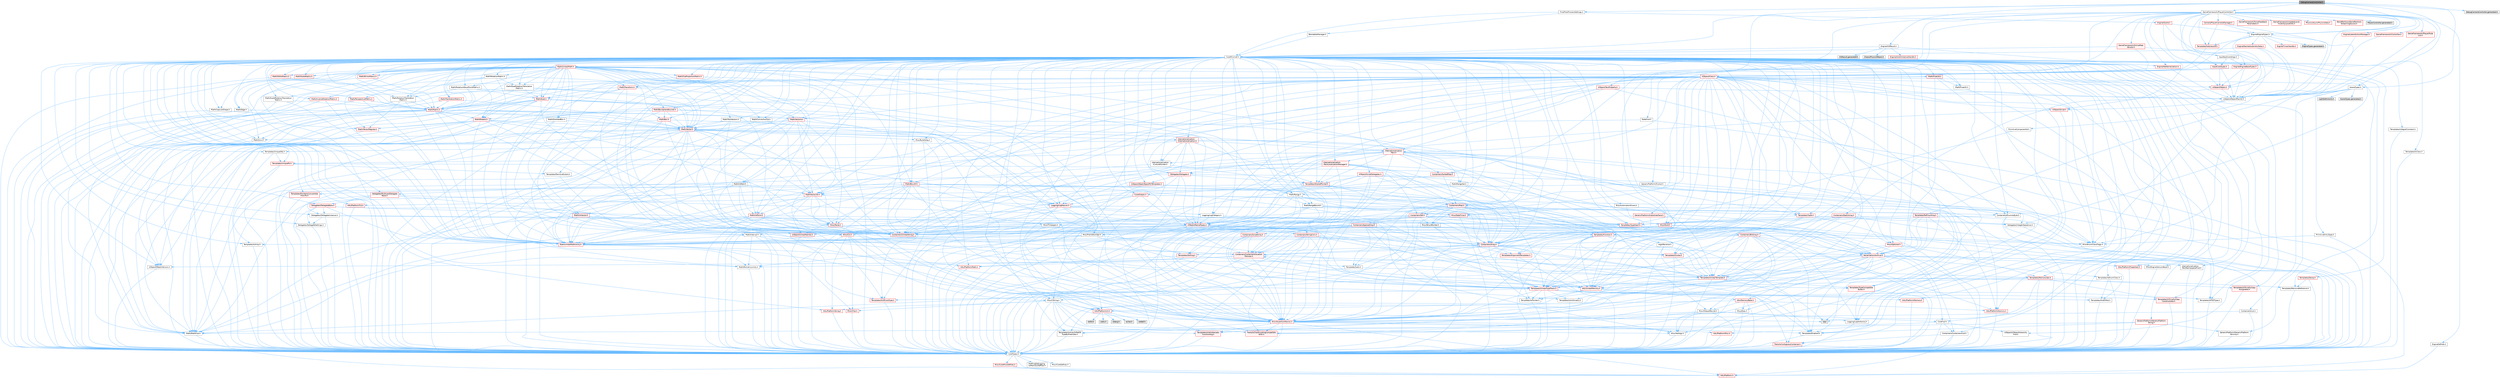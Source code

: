 digraph "DebugCameraController.h"
{
 // INTERACTIVE_SVG=YES
 // LATEX_PDF_SIZE
  bgcolor="transparent";
  edge [fontname=Helvetica,fontsize=10,labelfontname=Helvetica,labelfontsize=10];
  node [fontname=Helvetica,fontsize=10,shape=box,height=0.2,width=0.4];
  Node1 [id="Node000001",label="DebugCameraController.h",height=0.2,width=0.4,color="gray40", fillcolor="grey60", style="filled", fontcolor="black",tooltip=" "];
  Node1 -> Node2 [id="edge1_Node000001_Node000002",color="steelblue1",style="solid",tooltip=" "];
  Node2 [id="Node000002",label="CoreMinimal.h",height=0.2,width=0.4,color="grey40", fillcolor="white", style="filled",URL="$d7/d67/CoreMinimal_8h.html",tooltip=" "];
  Node2 -> Node3 [id="edge2_Node000002_Node000003",color="steelblue1",style="solid",tooltip=" "];
  Node3 [id="Node000003",label="CoreTypes.h",height=0.2,width=0.4,color="grey40", fillcolor="white", style="filled",URL="$dc/dec/CoreTypes_8h.html",tooltip=" "];
  Node3 -> Node4 [id="edge3_Node000003_Node000004",color="steelblue1",style="solid",tooltip=" "];
  Node4 [id="Node000004",label="HAL/Platform.h",height=0.2,width=0.4,color="red", fillcolor="#FFF0F0", style="filled",URL="$d9/dd0/Platform_8h.html",tooltip=" "];
  Node3 -> Node14 [id="edge4_Node000003_Node000014",color="steelblue1",style="solid",tooltip=" "];
  Node14 [id="Node000014",label="ProfilingDebugging\l/UMemoryDefines.h",height=0.2,width=0.4,color="grey40", fillcolor="white", style="filled",URL="$d2/da2/UMemoryDefines_8h.html",tooltip=" "];
  Node3 -> Node15 [id="edge5_Node000003_Node000015",color="steelblue1",style="solid",tooltip=" "];
  Node15 [id="Node000015",label="Misc/CoreMiscDefines.h",height=0.2,width=0.4,color="red", fillcolor="#FFF0F0", style="filled",URL="$da/d38/CoreMiscDefines_8h.html",tooltip=" "];
  Node15 -> Node4 [id="edge6_Node000015_Node000004",color="steelblue1",style="solid",tooltip=" "];
  Node3 -> Node16 [id="edge7_Node000003_Node000016",color="steelblue1",style="solid",tooltip=" "];
  Node16 [id="Node000016",label="Misc/CoreDefines.h",height=0.2,width=0.4,color="grey40", fillcolor="white", style="filled",URL="$d3/dd2/CoreDefines_8h.html",tooltip=" "];
  Node2 -> Node17 [id="edge8_Node000002_Node000017",color="steelblue1",style="solid",tooltip=" "];
  Node17 [id="Node000017",label="CoreFwd.h",height=0.2,width=0.4,color="grey40", fillcolor="white", style="filled",URL="$d1/d1e/CoreFwd_8h.html",tooltip=" "];
  Node17 -> Node3 [id="edge9_Node000017_Node000003",color="steelblue1",style="solid",tooltip=" "];
  Node17 -> Node18 [id="edge10_Node000017_Node000018",color="steelblue1",style="solid",tooltip=" "];
  Node18 [id="Node000018",label="Containers/ContainersFwd.h",height=0.2,width=0.4,color="grey40", fillcolor="white", style="filled",URL="$d4/d0a/ContainersFwd_8h.html",tooltip=" "];
  Node18 -> Node4 [id="edge11_Node000018_Node000004",color="steelblue1",style="solid",tooltip=" "];
  Node18 -> Node3 [id="edge12_Node000018_Node000003",color="steelblue1",style="solid",tooltip=" "];
  Node18 -> Node19 [id="edge13_Node000018_Node000019",color="steelblue1",style="solid",tooltip=" "];
  Node19 [id="Node000019",label="Traits/IsContiguousContainer.h",height=0.2,width=0.4,color="red", fillcolor="#FFF0F0", style="filled",URL="$d5/d3c/IsContiguousContainer_8h.html",tooltip=" "];
  Node19 -> Node3 [id="edge14_Node000019_Node000003",color="steelblue1",style="solid",tooltip=" "];
  Node17 -> Node22 [id="edge15_Node000017_Node000022",color="steelblue1",style="solid",tooltip=" "];
  Node22 [id="Node000022",label="Math/MathFwd.h",height=0.2,width=0.4,color="grey40", fillcolor="white", style="filled",URL="$d2/d10/MathFwd_8h.html",tooltip=" "];
  Node22 -> Node4 [id="edge16_Node000022_Node000004",color="steelblue1",style="solid",tooltip=" "];
  Node17 -> Node23 [id="edge17_Node000017_Node000023",color="steelblue1",style="solid",tooltip=" "];
  Node23 [id="Node000023",label="UObject/UObjectHierarchy\lFwd.h",height=0.2,width=0.4,color="grey40", fillcolor="white", style="filled",URL="$d3/d13/UObjectHierarchyFwd_8h.html",tooltip=" "];
  Node2 -> Node23 [id="edge18_Node000002_Node000023",color="steelblue1",style="solid",tooltip=" "];
  Node2 -> Node18 [id="edge19_Node000002_Node000018",color="steelblue1",style="solid",tooltip=" "];
  Node2 -> Node24 [id="edge20_Node000002_Node000024",color="steelblue1",style="solid",tooltip=" "];
  Node24 [id="Node000024",label="Misc/VarArgs.h",height=0.2,width=0.4,color="grey40", fillcolor="white", style="filled",URL="$d5/d6f/VarArgs_8h.html",tooltip=" "];
  Node24 -> Node3 [id="edge21_Node000024_Node000003",color="steelblue1",style="solid",tooltip=" "];
  Node2 -> Node25 [id="edge22_Node000002_Node000025",color="steelblue1",style="solid",tooltip=" "];
  Node25 [id="Node000025",label="Logging/LogVerbosity.h",height=0.2,width=0.4,color="grey40", fillcolor="white", style="filled",URL="$d2/d8f/LogVerbosity_8h.html",tooltip=" "];
  Node25 -> Node3 [id="edge23_Node000025_Node000003",color="steelblue1",style="solid",tooltip=" "];
  Node2 -> Node26 [id="edge24_Node000002_Node000026",color="steelblue1",style="solid",tooltip=" "];
  Node26 [id="Node000026",label="Misc/OutputDevice.h",height=0.2,width=0.4,color="grey40", fillcolor="white", style="filled",URL="$d7/d32/OutputDevice_8h.html",tooltip=" "];
  Node26 -> Node17 [id="edge25_Node000026_Node000017",color="steelblue1",style="solid",tooltip=" "];
  Node26 -> Node3 [id="edge26_Node000026_Node000003",color="steelblue1",style="solid",tooltip=" "];
  Node26 -> Node25 [id="edge27_Node000026_Node000025",color="steelblue1",style="solid",tooltip=" "];
  Node26 -> Node24 [id="edge28_Node000026_Node000024",color="steelblue1",style="solid",tooltip=" "];
  Node26 -> Node27 [id="edge29_Node000026_Node000027",color="steelblue1",style="solid",tooltip=" "];
  Node27 [id="Node000027",label="Templates/IsArrayOrRefOf\lTypeByPredicate.h",height=0.2,width=0.4,color="grey40", fillcolor="white", style="filled",URL="$d6/da1/IsArrayOrRefOfTypeByPredicate_8h.html",tooltip=" "];
  Node27 -> Node3 [id="edge30_Node000027_Node000003",color="steelblue1",style="solid",tooltip=" "];
  Node26 -> Node28 [id="edge31_Node000026_Node000028",color="steelblue1",style="solid",tooltip=" "];
  Node28 [id="Node000028",label="Templates/IsValidVariadic\lFunctionArg.h",height=0.2,width=0.4,color="red", fillcolor="#FFF0F0", style="filled",URL="$d0/dc8/IsValidVariadicFunctionArg_8h.html",tooltip=" "];
  Node28 -> Node3 [id="edge32_Node000028_Node000003",color="steelblue1",style="solid",tooltip=" "];
  Node26 -> Node30 [id="edge33_Node000026_Node000030",color="steelblue1",style="solid",tooltip=" "];
  Node30 [id="Node000030",label="Traits/IsCharEncodingCompatible\lWith.h",height=0.2,width=0.4,color="red", fillcolor="#FFF0F0", style="filled",URL="$df/dd1/IsCharEncodingCompatibleWith_8h.html",tooltip=" "];
  Node2 -> Node32 [id="edge34_Node000002_Node000032",color="steelblue1",style="solid",tooltip=" "];
  Node32 [id="Node000032",label="HAL/PlatformCrt.h",height=0.2,width=0.4,color="red", fillcolor="#FFF0F0", style="filled",URL="$d8/d75/PlatformCrt_8h.html",tooltip=" "];
  Node32 -> Node33 [id="edge35_Node000032_Node000033",color="steelblue1",style="solid",tooltip=" "];
  Node33 [id="Node000033",label="new",height=0.2,width=0.4,color="grey60", fillcolor="#E0E0E0", style="filled",tooltip=" "];
  Node32 -> Node34 [id="edge36_Node000032_Node000034",color="steelblue1",style="solid",tooltip=" "];
  Node34 [id="Node000034",label="wchar.h",height=0.2,width=0.4,color="grey60", fillcolor="#E0E0E0", style="filled",tooltip=" "];
  Node32 -> Node35 [id="edge37_Node000032_Node000035",color="steelblue1",style="solid",tooltip=" "];
  Node35 [id="Node000035",label="stddef.h",height=0.2,width=0.4,color="grey60", fillcolor="#E0E0E0", style="filled",tooltip=" "];
  Node32 -> Node36 [id="edge38_Node000032_Node000036",color="steelblue1",style="solid",tooltip=" "];
  Node36 [id="Node000036",label="stdlib.h",height=0.2,width=0.4,color="grey60", fillcolor="#E0E0E0", style="filled",tooltip=" "];
  Node32 -> Node37 [id="edge39_Node000032_Node000037",color="steelblue1",style="solid",tooltip=" "];
  Node37 [id="Node000037",label="stdio.h",height=0.2,width=0.4,color="grey60", fillcolor="#E0E0E0", style="filled",tooltip=" "];
  Node32 -> Node38 [id="edge40_Node000032_Node000038",color="steelblue1",style="solid",tooltip=" "];
  Node38 [id="Node000038",label="stdarg.h",height=0.2,width=0.4,color="grey60", fillcolor="#E0E0E0", style="filled",tooltip=" "];
  Node2 -> Node42 [id="edge41_Node000002_Node000042",color="steelblue1",style="solid",tooltip=" "];
  Node42 [id="Node000042",label="HAL/PlatformMisc.h",height=0.2,width=0.4,color="red", fillcolor="#FFF0F0", style="filled",URL="$d0/df5/PlatformMisc_8h.html",tooltip=" "];
  Node42 -> Node3 [id="edge42_Node000042_Node000003",color="steelblue1",style="solid",tooltip=" "];
  Node2 -> Node61 [id="edge43_Node000002_Node000061",color="steelblue1",style="solid",tooltip=" "];
  Node61 [id="Node000061",label="Misc/AssertionMacros.h",height=0.2,width=0.4,color="red", fillcolor="#FFF0F0", style="filled",URL="$d0/dfa/AssertionMacros_8h.html",tooltip=" "];
  Node61 -> Node3 [id="edge44_Node000061_Node000003",color="steelblue1",style="solid",tooltip=" "];
  Node61 -> Node4 [id="edge45_Node000061_Node000004",color="steelblue1",style="solid",tooltip=" "];
  Node61 -> Node42 [id="edge46_Node000061_Node000042",color="steelblue1",style="solid",tooltip=" "];
  Node61 -> Node62 [id="edge47_Node000061_Node000062",color="steelblue1",style="solid",tooltip=" "];
  Node62 [id="Node000062",label="Templates/EnableIf.h",height=0.2,width=0.4,color="grey40", fillcolor="white", style="filled",URL="$d7/d60/EnableIf_8h.html",tooltip=" "];
  Node62 -> Node3 [id="edge48_Node000062_Node000003",color="steelblue1",style="solid",tooltip=" "];
  Node61 -> Node27 [id="edge49_Node000061_Node000027",color="steelblue1",style="solid",tooltip=" "];
  Node61 -> Node28 [id="edge50_Node000061_Node000028",color="steelblue1",style="solid",tooltip=" "];
  Node61 -> Node30 [id="edge51_Node000061_Node000030",color="steelblue1",style="solid",tooltip=" "];
  Node61 -> Node24 [id="edge52_Node000061_Node000024",color="steelblue1",style="solid",tooltip=" "];
  Node2 -> Node70 [id="edge53_Node000002_Node000070",color="steelblue1",style="solid",tooltip=" "];
  Node70 [id="Node000070",label="Templates/IsPointer.h",height=0.2,width=0.4,color="grey40", fillcolor="white", style="filled",URL="$d7/d05/IsPointer_8h.html",tooltip=" "];
  Node70 -> Node3 [id="edge54_Node000070_Node000003",color="steelblue1",style="solid",tooltip=" "];
  Node2 -> Node71 [id="edge55_Node000002_Node000071",color="steelblue1",style="solid",tooltip=" "];
  Node71 [id="Node000071",label="HAL/PlatformMemory.h",height=0.2,width=0.4,color="red", fillcolor="#FFF0F0", style="filled",URL="$de/d68/PlatformMemory_8h.html",tooltip=" "];
  Node71 -> Node3 [id="edge56_Node000071_Node000003",color="steelblue1",style="solid",tooltip=" "];
  Node2 -> Node54 [id="edge57_Node000002_Node000054",color="steelblue1",style="solid",tooltip=" "];
  Node54 [id="Node000054",label="HAL/PlatformAtomics.h",height=0.2,width=0.4,color="red", fillcolor="#FFF0F0", style="filled",URL="$d3/d36/PlatformAtomics_8h.html",tooltip=" "];
  Node54 -> Node3 [id="edge58_Node000054_Node000003",color="steelblue1",style="solid",tooltip=" "];
  Node2 -> Node76 [id="edge59_Node000002_Node000076",color="steelblue1",style="solid",tooltip=" "];
  Node76 [id="Node000076",label="Misc/Exec.h",height=0.2,width=0.4,color="grey40", fillcolor="white", style="filled",URL="$de/ddb/Exec_8h.html",tooltip=" "];
  Node76 -> Node3 [id="edge60_Node000076_Node000003",color="steelblue1",style="solid",tooltip=" "];
  Node76 -> Node61 [id="edge61_Node000076_Node000061",color="steelblue1",style="solid",tooltip=" "];
  Node2 -> Node77 [id="edge62_Node000002_Node000077",color="steelblue1",style="solid",tooltip=" "];
  Node77 [id="Node000077",label="HAL/MemoryBase.h",height=0.2,width=0.4,color="red", fillcolor="#FFF0F0", style="filled",URL="$d6/d9f/MemoryBase_8h.html",tooltip=" "];
  Node77 -> Node3 [id="edge63_Node000077_Node000003",color="steelblue1",style="solid",tooltip=" "];
  Node77 -> Node54 [id="edge64_Node000077_Node000054",color="steelblue1",style="solid",tooltip=" "];
  Node77 -> Node32 [id="edge65_Node000077_Node000032",color="steelblue1",style="solid",tooltip=" "];
  Node77 -> Node76 [id="edge66_Node000077_Node000076",color="steelblue1",style="solid",tooltip=" "];
  Node77 -> Node26 [id="edge67_Node000077_Node000026",color="steelblue1",style="solid",tooltip=" "];
  Node2 -> Node87 [id="edge68_Node000002_Node000087",color="steelblue1",style="solid",tooltip=" "];
  Node87 [id="Node000087",label="HAL/UnrealMemory.h",height=0.2,width=0.4,color="red", fillcolor="#FFF0F0", style="filled",URL="$d9/d96/UnrealMemory_8h.html",tooltip=" "];
  Node87 -> Node3 [id="edge69_Node000087_Node000003",color="steelblue1",style="solid",tooltip=" "];
  Node87 -> Node77 [id="edge70_Node000087_Node000077",color="steelblue1",style="solid",tooltip=" "];
  Node87 -> Node71 [id="edge71_Node000087_Node000071",color="steelblue1",style="solid",tooltip=" "];
  Node87 -> Node70 [id="edge72_Node000087_Node000070",color="steelblue1",style="solid",tooltip=" "];
  Node2 -> Node89 [id="edge73_Node000002_Node000089",color="steelblue1",style="solid",tooltip=" "];
  Node89 [id="Node000089",label="Templates/IsArithmetic.h",height=0.2,width=0.4,color="grey40", fillcolor="white", style="filled",URL="$d2/d5d/IsArithmetic_8h.html",tooltip=" "];
  Node89 -> Node3 [id="edge74_Node000089_Node000003",color="steelblue1",style="solid",tooltip=" "];
  Node2 -> Node83 [id="edge75_Node000002_Node000083",color="steelblue1",style="solid",tooltip=" "];
  Node83 [id="Node000083",label="Templates/AndOrNot.h",height=0.2,width=0.4,color="grey40", fillcolor="white", style="filled",URL="$db/d0a/AndOrNot_8h.html",tooltip=" "];
  Node83 -> Node3 [id="edge76_Node000083_Node000003",color="steelblue1",style="solid",tooltip=" "];
  Node2 -> Node90 [id="edge77_Node000002_Node000090",color="steelblue1",style="solid",tooltip=" "];
  Node90 [id="Node000090",label="Templates/IsPODType.h",height=0.2,width=0.4,color="grey40", fillcolor="white", style="filled",URL="$d7/db1/IsPODType_8h.html",tooltip=" "];
  Node90 -> Node3 [id="edge78_Node000090_Node000003",color="steelblue1",style="solid",tooltip=" "];
  Node2 -> Node91 [id="edge79_Node000002_Node000091",color="steelblue1",style="solid",tooltip=" "];
  Node91 [id="Node000091",label="Templates/IsUECoreType.h",height=0.2,width=0.4,color="red", fillcolor="#FFF0F0", style="filled",URL="$d1/db8/IsUECoreType_8h.html",tooltip=" "];
  Node91 -> Node3 [id="edge80_Node000091_Node000003",color="steelblue1",style="solid",tooltip=" "];
  Node2 -> Node84 [id="edge81_Node000002_Node000084",color="steelblue1",style="solid",tooltip=" "];
  Node84 [id="Node000084",label="Templates/IsTriviallyCopy\lConstructible.h",height=0.2,width=0.4,color="red", fillcolor="#FFF0F0", style="filled",URL="$d3/d78/IsTriviallyCopyConstructible_8h.html",tooltip=" "];
  Node84 -> Node3 [id="edge82_Node000084_Node000003",color="steelblue1",style="solid",tooltip=" "];
  Node2 -> Node92 [id="edge83_Node000002_Node000092",color="steelblue1",style="solid",tooltip=" "];
  Node92 [id="Node000092",label="Templates/UnrealTypeTraits.h",height=0.2,width=0.4,color="red", fillcolor="#FFF0F0", style="filled",URL="$d2/d2d/UnrealTypeTraits_8h.html",tooltip=" "];
  Node92 -> Node3 [id="edge84_Node000092_Node000003",color="steelblue1",style="solid",tooltip=" "];
  Node92 -> Node70 [id="edge85_Node000092_Node000070",color="steelblue1",style="solid",tooltip=" "];
  Node92 -> Node61 [id="edge86_Node000092_Node000061",color="steelblue1",style="solid",tooltip=" "];
  Node92 -> Node83 [id="edge87_Node000092_Node000083",color="steelblue1",style="solid",tooltip=" "];
  Node92 -> Node62 [id="edge88_Node000092_Node000062",color="steelblue1",style="solid",tooltip=" "];
  Node92 -> Node89 [id="edge89_Node000092_Node000089",color="steelblue1",style="solid",tooltip=" "];
  Node92 -> Node90 [id="edge90_Node000092_Node000090",color="steelblue1",style="solid",tooltip=" "];
  Node92 -> Node91 [id="edge91_Node000092_Node000091",color="steelblue1",style="solid",tooltip=" "];
  Node92 -> Node84 [id="edge92_Node000092_Node000084",color="steelblue1",style="solid",tooltip=" "];
  Node2 -> Node62 [id="edge93_Node000002_Node000062",color="steelblue1",style="solid",tooltip=" "];
  Node2 -> Node94 [id="edge94_Node000002_Node000094",color="steelblue1",style="solid",tooltip=" "];
  Node94 [id="Node000094",label="Templates/RemoveReference.h",height=0.2,width=0.4,color="grey40", fillcolor="white", style="filled",URL="$da/dbe/RemoveReference_8h.html",tooltip=" "];
  Node94 -> Node3 [id="edge95_Node000094_Node000003",color="steelblue1",style="solid",tooltip=" "];
  Node2 -> Node95 [id="edge96_Node000002_Node000095",color="steelblue1",style="solid",tooltip=" "];
  Node95 [id="Node000095",label="Templates/IntegralConstant.h",height=0.2,width=0.4,color="grey40", fillcolor="white", style="filled",URL="$db/d1b/IntegralConstant_8h.html",tooltip=" "];
  Node95 -> Node3 [id="edge97_Node000095_Node000003",color="steelblue1",style="solid",tooltip=" "];
  Node2 -> Node96 [id="edge98_Node000002_Node000096",color="steelblue1",style="solid",tooltip=" "];
  Node96 [id="Node000096",label="Templates/IsClass.h",height=0.2,width=0.4,color="grey40", fillcolor="white", style="filled",URL="$db/dcb/IsClass_8h.html",tooltip=" "];
  Node96 -> Node3 [id="edge99_Node000096_Node000003",color="steelblue1",style="solid",tooltip=" "];
  Node2 -> Node97 [id="edge100_Node000002_Node000097",color="steelblue1",style="solid",tooltip=" "];
  Node97 [id="Node000097",label="Templates/TypeCompatible\lBytes.h",height=0.2,width=0.4,color="red", fillcolor="#FFF0F0", style="filled",URL="$df/d0a/TypeCompatibleBytes_8h.html",tooltip=" "];
  Node97 -> Node3 [id="edge101_Node000097_Node000003",color="steelblue1",style="solid",tooltip=" "];
  Node97 -> Node33 [id="edge102_Node000097_Node000033",color="steelblue1",style="solid",tooltip=" "];
  Node2 -> Node19 [id="edge103_Node000002_Node000019",color="steelblue1",style="solid",tooltip=" "];
  Node2 -> Node98 [id="edge104_Node000002_Node000098",color="steelblue1",style="solid",tooltip=" "];
  Node98 [id="Node000098",label="Templates/UnrealTemplate.h",height=0.2,width=0.4,color="red", fillcolor="#FFF0F0", style="filled",URL="$d4/d24/UnrealTemplate_8h.html",tooltip=" "];
  Node98 -> Node3 [id="edge105_Node000098_Node000003",color="steelblue1",style="solid",tooltip=" "];
  Node98 -> Node70 [id="edge106_Node000098_Node000070",color="steelblue1",style="solid",tooltip=" "];
  Node98 -> Node87 [id="edge107_Node000098_Node000087",color="steelblue1",style="solid",tooltip=" "];
  Node98 -> Node92 [id="edge108_Node000098_Node000092",color="steelblue1",style="solid",tooltip=" "];
  Node98 -> Node94 [id="edge109_Node000098_Node000094",color="steelblue1",style="solid",tooltip=" "];
  Node98 -> Node97 [id="edge110_Node000098_Node000097",color="steelblue1",style="solid",tooltip=" "];
  Node98 -> Node19 [id="edge111_Node000098_Node000019",color="steelblue1",style="solid",tooltip=" "];
  Node2 -> Node47 [id="edge112_Node000002_Node000047",color="steelblue1",style="solid",tooltip=" "];
  Node47 [id="Node000047",label="Math/NumericLimits.h",height=0.2,width=0.4,color="grey40", fillcolor="white", style="filled",URL="$df/d1b/NumericLimits_8h.html",tooltip=" "];
  Node47 -> Node3 [id="edge113_Node000047_Node000003",color="steelblue1",style="solid",tooltip=" "];
  Node2 -> Node102 [id="edge114_Node000002_Node000102",color="steelblue1",style="solid",tooltip=" "];
  Node102 [id="Node000102",label="HAL/PlatformMath.h",height=0.2,width=0.4,color="red", fillcolor="#FFF0F0", style="filled",URL="$dc/d53/PlatformMath_8h.html",tooltip=" "];
  Node102 -> Node3 [id="edge115_Node000102_Node000003",color="steelblue1",style="solid",tooltip=" "];
  Node2 -> Node85 [id="edge116_Node000002_Node000085",color="steelblue1",style="solid",tooltip=" "];
  Node85 [id="Node000085",label="Templates/IsTriviallyCopy\lAssignable.h",height=0.2,width=0.4,color="red", fillcolor="#FFF0F0", style="filled",URL="$d2/df2/IsTriviallyCopyAssignable_8h.html",tooltip=" "];
  Node85 -> Node3 [id="edge117_Node000085_Node000003",color="steelblue1",style="solid",tooltip=" "];
  Node2 -> Node110 [id="edge118_Node000002_Node000110",color="steelblue1",style="solid",tooltip=" "];
  Node110 [id="Node000110",label="Templates/MemoryOps.h",height=0.2,width=0.4,color="red", fillcolor="#FFF0F0", style="filled",URL="$db/dea/MemoryOps_8h.html",tooltip=" "];
  Node110 -> Node3 [id="edge119_Node000110_Node000003",color="steelblue1",style="solid",tooltip=" "];
  Node110 -> Node87 [id="edge120_Node000110_Node000087",color="steelblue1",style="solid",tooltip=" "];
  Node110 -> Node85 [id="edge121_Node000110_Node000085",color="steelblue1",style="solid",tooltip=" "];
  Node110 -> Node84 [id="edge122_Node000110_Node000084",color="steelblue1",style="solid",tooltip=" "];
  Node110 -> Node92 [id="edge123_Node000110_Node000092",color="steelblue1",style="solid",tooltip=" "];
  Node110 -> Node33 [id="edge124_Node000110_Node000033",color="steelblue1",style="solid",tooltip=" "];
  Node2 -> Node111 [id="edge125_Node000002_Node000111",color="steelblue1",style="solid",tooltip=" "];
  Node111 [id="Node000111",label="Containers/ContainerAllocation\lPolicies.h",height=0.2,width=0.4,color="red", fillcolor="#FFF0F0", style="filled",URL="$d7/dff/ContainerAllocationPolicies_8h.html",tooltip=" "];
  Node111 -> Node3 [id="edge126_Node000111_Node000003",color="steelblue1",style="solid",tooltip=" "];
  Node111 -> Node111 [id="edge127_Node000111_Node000111",color="steelblue1",style="solid",tooltip=" "];
  Node111 -> Node102 [id="edge128_Node000111_Node000102",color="steelblue1",style="solid",tooltip=" "];
  Node111 -> Node87 [id="edge129_Node000111_Node000087",color="steelblue1",style="solid",tooltip=" "];
  Node111 -> Node47 [id="edge130_Node000111_Node000047",color="steelblue1",style="solid",tooltip=" "];
  Node111 -> Node61 [id="edge131_Node000111_Node000061",color="steelblue1",style="solid",tooltip=" "];
  Node111 -> Node110 [id="edge132_Node000111_Node000110",color="steelblue1",style="solid",tooltip=" "];
  Node111 -> Node97 [id="edge133_Node000111_Node000097",color="steelblue1",style="solid",tooltip=" "];
  Node2 -> Node114 [id="edge134_Node000002_Node000114",color="steelblue1",style="solid",tooltip=" "];
  Node114 [id="Node000114",label="Templates/IsEnumClass.h",height=0.2,width=0.4,color="grey40", fillcolor="white", style="filled",URL="$d7/d15/IsEnumClass_8h.html",tooltip=" "];
  Node114 -> Node3 [id="edge135_Node000114_Node000003",color="steelblue1",style="solid",tooltip=" "];
  Node114 -> Node83 [id="edge136_Node000114_Node000083",color="steelblue1",style="solid",tooltip=" "];
  Node2 -> Node115 [id="edge137_Node000002_Node000115",color="steelblue1",style="solid",tooltip=" "];
  Node115 [id="Node000115",label="HAL/PlatformProperties.h",height=0.2,width=0.4,color="red", fillcolor="#FFF0F0", style="filled",URL="$d9/db0/PlatformProperties_8h.html",tooltip=" "];
  Node115 -> Node3 [id="edge138_Node000115_Node000003",color="steelblue1",style="solid",tooltip=" "];
  Node2 -> Node118 [id="edge139_Node000002_Node000118",color="steelblue1",style="solid",tooltip=" "];
  Node118 [id="Node000118",label="Misc/EngineVersionBase.h",height=0.2,width=0.4,color="grey40", fillcolor="white", style="filled",URL="$d5/d2b/EngineVersionBase_8h.html",tooltip=" "];
  Node118 -> Node3 [id="edge140_Node000118_Node000003",color="steelblue1",style="solid",tooltip=" "];
  Node2 -> Node119 [id="edge141_Node000002_Node000119",color="steelblue1",style="solid",tooltip=" "];
  Node119 [id="Node000119",label="Internationalization\l/TextNamespaceFwd.h",height=0.2,width=0.4,color="grey40", fillcolor="white", style="filled",URL="$d8/d97/TextNamespaceFwd_8h.html",tooltip=" "];
  Node119 -> Node3 [id="edge142_Node000119_Node000003",color="steelblue1",style="solid",tooltip=" "];
  Node2 -> Node120 [id="edge143_Node000002_Node000120",color="steelblue1",style="solid",tooltip=" "];
  Node120 [id="Node000120",label="Serialization/Archive.h",height=0.2,width=0.4,color="red", fillcolor="#FFF0F0", style="filled",URL="$d7/d3b/Archive_8h.html",tooltip=" "];
  Node120 -> Node17 [id="edge144_Node000120_Node000017",color="steelblue1",style="solid",tooltip=" "];
  Node120 -> Node3 [id="edge145_Node000120_Node000003",color="steelblue1",style="solid",tooltip=" "];
  Node120 -> Node115 [id="edge146_Node000120_Node000115",color="steelblue1",style="solid",tooltip=" "];
  Node120 -> Node119 [id="edge147_Node000120_Node000119",color="steelblue1",style="solid",tooltip=" "];
  Node120 -> Node22 [id="edge148_Node000120_Node000022",color="steelblue1",style="solid",tooltip=" "];
  Node120 -> Node61 [id="edge149_Node000120_Node000061",color="steelblue1",style="solid",tooltip=" "];
  Node120 -> Node118 [id="edge150_Node000120_Node000118",color="steelblue1",style="solid",tooltip=" "];
  Node120 -> Node24 [id="edge151_Node000120_Node000024",color="steelblue1",style="solid",tooltip=" "];
  Node120 -> Node62 [id="edge152_Node000120_Node000062",color="steelblue1",style="solid",tooltip=" "];
  Node120 -> Node27 [id="edge153_Node000120_Node000027",color="steelblue1",style="solid",tooltip=" "];
  Node120 -> Node114 [id="edge154_Node000120_Node000114",color="steelblue1",style="solid",tooltip=" "];
  Node120 -> Node28 [id="edge155_Node000120_Node000028",color="steelblue1",style="solid",tooltip=" "];
  Node120 -> Node98 [id="edge156_Node000120_Node000098",color="steelblue1",style="solid",tooltip=" "];
  Node120 -> Node30 [id="edge157_Node000120_Node000030",color="steelblue1",style="solid",tooltip=" "];
  Node120 -> Node123 [id="edge158_Node000120_Node000123",color="steelblue1",style="solid",tooltip=" "];
  Node123 [id="Node000123",label="UObject/ObjectVersion.h",height=0.2,width=0.4,color="grey40", fillcolor="white", style="filled",URL="$da/d63/ObjectVersion_8h.html",tooltip=" "];
  Node123 -> Node3 [id="edge159_Node000123_Node000003",color="steelblue1",style="solid",tooltip=" "];
  Node2 -> Node124 [id="edge160_Node000002_Node000124",color="steelblue1",style="solid",tooltip=" "];
  Node124 [id="Node000124",label="Templates/Less.h",height=0.2,width=0.4,color="grey40", fillcolor="white", style="filled",URL="$de/dc8/Less_8h.html",tooltip=" "];
  Node124 -> Node3 [id="edge161_Node000124_Node000003",color="steelblue1",style="solid",tooltip=" "];
  Node124 -> Node98 [id="edge162_Node000124_Node000098",color="steelblue1",style="solid",tooltip=" "];
  Node2 -> Node125 [id="edge163_Node000002_Node000125",color="steelblue1",style="solid",tooltip=" "];
  Node125 [id="Node000125",label="Templates/Sorting.h",height=0.2,width=0.4,color="red", fillcolor="#FFF0F0", style="filled",URL="$d3/d9e/Sorting_8h.html",tooltip=" "];
  Node125 -> Node3 [id="edge164_Node000125_Node000003",color="steelblue1",style="solid",tooltip=" "];
  Node125 -> Node102 [id="edge165_Node000125_Node000102",color="steelblue1",style="solid",tooltip=" "];
  Node125 -> Node124 [id="edge166_Node000125_Node000124",color="steelblue1",style="solid",tooltip=" "];
  Node2 -> Node136 [id="edge167_Node000002_Node000136",color="steelblue1",style="solid",tooltip=" "];
  Node136 [id="Node000136",label="Misc/Char.h",height=0.2,width=0.4,color="red", fillcolor="#FFF0F0", style="filled",URL="$d0/d58/Char_8h.html",tooltip=" "];
  Node136 -> Node3 [id="edge168_Node000136_Node000003",color="steelblue1",style="solid",tooltip=" "];
  Node2 -> Node139 [id="edge169_Node000002_Node000139",color="steelblue1",style="solid",tooltip=" "];
  Node139 [id="Node000139",label="GenericPlatform/GenericPlatform\lStricmp.h",height=0.2,width=0.4,color="grey40", fillcolor="white", style="filled",URL="$d2/d86/GenericPlatformStricmp_8h.html",tooltip=" "];
  Node139 -> Node3 [id="edge170_Node000139_Node000003",color="steelblue1",style="solid",tooltip=" "];
  Node2 -> Node140 [id="edge171_Node000002_Node000140",color="steelblue1",style="solid",tooltip=" "];
  Node140 [id="Node000140",label="GenericPlatform/GenericPlatform\lString.h",height=0.2,width=0.4,color="red", fillcolor="#FFF0F0", style="filled",URL="$dd/d20/GenericPlatformString_8h.html",tooltip=" "];
  Node140 -> Node3 [id="edge172_Node000140_Node000003",color="steelblue1",style="solid",tooltip=" "];
  Node140 -> Node139 [id="edge173_Node000140_Node000139",color="steelblue1",style="solid",tooltip=" "];
  Node140 -> Node62 [id="edge174_Node000140_Node000062",color="steelblue1",style="solid",tooltip=" "];
  Node140 -> Node30 [id="edge175_Node000140_Node000030",color="steelblue1",style="solid",tooltip=" "];
  Node2 -> Node73 [id="edge176_Node000002_Node000073",color="steelblue1",style="solid",tooltip=" "];
  Node73 [id="Node000073",label="HAL/PlatformString.h",height=0.2,width=0.4,color="red", fillcolor="#FFF0F0", style="filled",URL="$db/db5/PlatformString_8h.html",tooltip=" "];
  Node73 -> Node3 [id="edge177_Node000073_Node000003",color="steelblue1",style="solid",tooltip=" "];
  Node2 -> Node143 [id="edge178_Node000002_Node000143",color="steelblue1",style="solid",tooltip=" "];
  Node143 [id="Node000143",label="Misc/CString.h",height=0.2,width=0.4,color="grey40", fillcolor="white", style="filled",URL="$d2/d49/CString_8h.html",tooltip=" "];
  Node143 -> Node3 [id="edge179_Node000143_Node000003",color="steelblue1",style="solid",tooltip=" "];
  Node143 -> Node32 [id="edge180_Node000143_Node000032",color="steelblue1",style="solid",tooltip=" "];
  Node143 -> Node73 [id="edge181_Node000143_Node000073",color="steelblue1",style="solid",tooltip=" "];
  Node143 -> Node61 [id="edge182_Node000143_Node000061",color="steelblue1",style="solid",tooltip=" "];
  Node143 -> Node136 [id="edge183_Node000143_Node000136",color="steelblue1",style="solid",tooltip=" "];
  Node143 -> Node24 [id="edge184_Node000143_Node000024",color="steelblue1",style="solid",tooltip=" "];
  Node143 -> Node27 [id="edge185_Node000143_Node000027",color="steelblue1",style="solid",tooltip=" "];
  Node143 -> Node28 [id="edge186_Node000143_Node000028",color="steelblue1",style="solid",tooltip=" "];
  Node143 -> Node30 [id="edge187_Node000143_Node000030",color="steelblue1",style="solid",tooltip=" "];
  Node2 -> Node144 [id="edge188_Node000002_Node000144",color="steelblue1",style="solid",tooltip=" "];
  Node144 [id="Node000144",label="Misc/Crc.h",height=0.2,width=0.4,color="red", fillcolor="#FFF0F0", style="filled",URL="$d4/dd2/Crc_8h.html",tooltip=" "];
  Node144 -> Node3 [id="edge189_Node000144_Node000003",color="steelblue1",style="solid",tooltip=" "];
  Node144 -> Node73 [id="edge190_Node000144_Node000073",color="steelblue1",style="solid",tooltip=" "];
  Node144 -> Node61 [id="edge191_Node000144_Node000061",color="steelblue1",style="solid",tooltip=" "];
  Node144 -> Node143 [id="edge192_Node000144_Node000143",color="steelblue1",style="solid",tooltip=" "];
  Node144 -> Node136 [id="edge193_Node000144_Node000136",color="steelblue1",style="solid",tooltip=" "];
  Node144 -> Node92 [id="edge194_Node000144_Node000092",color="steelblue1",style="solid",tooltip=" "];
  Node2 -> Node135 [id="edge195_Node000002_Node000135",color="steelblue1",style="solid",tooltip=" "];
  Node135 [id="Node000135",label="Math/UnrealMathUtility.h",height=0.2,width=0.4,color="red", fillcolor="#FFF0F0", style="filled",URL="$db/db8/UnrealMathUtility_8h.html",tooltip=" "];
  Node135 -> Node3 [id="edge196_Node000135_Node000003",color="steelblue1",style="solid",tooltip=" "];
  Node135 -> Node61 [id="edge197_Node000135_Node000061",color="steelblue1",style="solid",tooltip=" "];
  Node135 -> Node102 [id="edge198_Node000135_Node000102",color="steelblue1",style="solid",tooltip=" "];
  Node135 -> Node22 [id="edge199_Node000135_Node000022",color="steelblue1",style="solid",tooltip=" "];
  Node2 -> Node145 [id="edge200_Node000002_Node000145",color="steelblue1",style="solid",tooltip=" "];
  Node145 [id="Node000145",label="Containers/UnrealString.h",height=0.2,width=0.4,color="red", fillcolor="#FFF0F0", style="filled",URL="$d5/dba/UnrealString_8h.html",tooltip=" "];
  Node2 -> Node149 [id="edge201_Node000002_Node000149",color="steelblue1",style="solid",tooltip=" "];
  Node149 [id="Node000149",label="Containers/Array.h",height=0.2,width=0.4,color="red", fillcolor="#FFF0F0", style="filled",URL="$df/dd0/Array_8h.html",tooltip=" "];
  Node149 -> Node3 [id="edge202_Node000149_Node000003",color="steelblue1",style="solid",tooltip=" "];
  Node149 -> Node61 [id="edge203_Node000149_Node000061",color="steelblue1",style="solid",tooltip=" "];
  Node149 -> Node87 [id="edge204_Node000149_Node000087",color="steelblue1",style="solid",tooltip=" "];
  Node149 -> Node92 [id="edge205_Node000149_Node000092",color="steelblue1",style="solid",tooltip=" "];
  Node149 -> Node98 [id="edge206_Node000149_Node000098",color="steelblue1",style="solid",tooltip=" "];
  Node149 -> Node111 [id="edge207_Node000149_Node000111",color="steelblue1",style="solid",tooltip=" "];
  Node149 -> Node120 [id="edge208_Node000149_Node000120",color="steelblue1",style="solid",tooltip=" "];
  Node149 -> Node128 [id="edge209_Node000149_Node000128",color="steelblue1",style="solid",tooltip=" "];
  Node128 [id="Node000128",label="Templates/Invoke.h",height=0.2,width=0.4,color="red", fillcolor="#FFF0F0", style="filled",URL="$d7/deb/Invoke_8h.html",tooltip=" "];
  Node128 -> Node3 [id="edge210_Node000128_Node000003",color="steelblue1",style="solid",tooltip=" "];
  Node128 -> Node98 [id="edge211_Node000128_Node000098",color="steelblue1",style="solid",tooltip=" "];
  Node149 -> Node124 [id="edge212_Node000149_Node000124",color="steelblue1",style="solid",tooltip=" "];
  Node149 -> Node125 [id="edge213_Node000149_Node000125",color="steelblue1",style="solid",tooltip=" "];
  Node149 -> Node172 [id="edge214_Node000149_Node000172",color="steelblue1",style="solid",tooltip=" "];
  Node172 [id="Node000172",label="Templates/AlignmentTemplates.h",height=0.2,width=0.4,color="red", fillcolor="#FFF0F0", style="filled",URL="$dd/d32/AlignmentTemplates_8h.html",tooltip=" "];
  Node172 -> Node3 [id="edge215_Node000172_Node000003",color="steelblue1",style="solid",tooltip=" "];
  Node172 -> Node70 [id="edge216_Node000172_Node000070",color="steelblue1",style="solid",tooltip=" "];
  Node2 -> Node173 [id="edge217_Node000002_Node000173",color="steelblue1",style="solid",tooltip=" "];
  Node173 [id="Node000173",label="Misc/FrameNumber.h",height=0.2,width=0.4,color="grey40", fillcolor="white", style="filled",URL="$dd/dbd/FrameNumber_8h.html",tooltip=" "];
  Node173 -> Node3 [id="edge218_Node000173_Node000003",color="steelblue1",style="solid",tooltip=" "];
  Node173 -> Node47 [id="edge219_Node000173_Node000047",color="steelblue1",style="solid",tooltip=" "];
  Node173 -> Node135 [id="edge220_Node000173_Node000135",color="steelblue1",style="solid",tooltip=" "];
  Node173 -> Node62 [id="edge221_Node000173_Node000062",color="steelblue1",style="solid",tooltip=" "];
  Node173 -> Node92 [id="edge222_Node000173_Node000092",color="steelblue1",style="solid",tooltip=" "];
  Node2 -> Node174 [id="edge223_Node000002_Node000174",color="steelblue1",style="solid",tooltip=" "];
  Node174 [id="Node000174",label="Misc/Timespan.h",height=0.2,width=0.4,color="grey40", fillcolor="white", style="filled",URL="$da/dd9/Timespan_8h.html",tooltip=" "];
  Node174 -> Node3 [id="edge224_Node000174_Node000003",color="steelblue1",style="solid",tooltip=" "];
  Node174 -> Node175 [id="edge225_Node000174_Node000175",color="steelblue1",style="solid",tooltip=" "];
  Node175 [id="Node000175",label="Math/Interval.h",height=0.2,width=0.4,color="grey40", fillcolor="white", style="filled",URL="$d1/d55/Interval_8h.html",tooltip=" "];
  Node175 -> Node3 [id="edge226_Node000175_Node000003",color="steelblue1",style="solid",tooltip=" "];
  Node175 -> Node89 [id="edge227_Node000175_Node000089",color="steelblue1",style="solid",tooltip=" "];
  Node175 -> Node92 [id="edge228_Node000175_Node000092",color="steelblue1",style="solid",tooltip=" "];
  Node175 -> Node47 [id="edge229_Node000175_Node000047",color="steelblue1",style="solid",tooltip=" "];
  Node175 -> Node135 [id="edge230_Node000175_Node000135",color="steelblue1",style="solid",tooltip=" "];
  Node174 -> Node135 [id="edge231_Node000174_Node000135",color="steelblue1",style="solid",tooltip=" "];
  Node174 -> Node61 [id="edge232_Node000174_Node000061",color="steelblue1",style="solid",tooltip=" "];
  Node2 -> Node176 [id="edge233_Node000002_Node000176",color="steelblue1",style="solid",tooltip=" "];
  Node176 [id="Node000176",label="Containers/StringConv.h",height=0.2,width=0.4,color="red", fillcolor="#FFF0F0", style="filled",URL="$d3/ddf/StringConv_8h.html",tooltip=" "];
  Node176 -> Node3 [id="edge234_Node000176_Node000003",color="steelblue1",style="solid",tooltip=" "];
  Node176 -> Node61 [id="edge235_Node000176_Node000061",color="steelblue1",style="solid",tooltip=" "];
  Node176 -> Node111 [id="edge236_Node000176_Node000111",color="steelblue1",style="solid",tooltip=" "];
  Node176 -> Node149 [id="edge237_Node000176_Node000149",color="steelblue1",style="solid",tooltip=" "];
  Node176 -> Node143 [id="edge238_Node000176_Node000143",color="steelblue1",style="solid",tooltip=" "];
  Node176 -> Node177 [id="edge239_Node000176_Node000177",color="steelblue1",style="solid",tooltip=" "];
  Node177 [id="Node000177",label="Templates/IsArray.h",height=0.2,width=0.4,color="grey40", fillcolor="white", style="filled",URL="$d8/d8d/IsArray_8h.html",tooltip=" "];
  Node177 -> Node3 [id="edge240_Node000177_Node000003",color="steelblue1",style="solid",tooltip=" "];
  Node176 -> Node98 [id="edge241_Node000176_Node000098",color="steelblue1",style="solid",tooltip=" "];
  Node176 -> Node92 [id="edge242_Node000176_Node000092",color="steelblue1",style="solid",tooltip=" "];
  Node176 -> Node30 [id="edge243_Node000176_Node000030",color="steelblue1",style="solid",tooltip=" "];
  Node176 -> Node19 [id="edge244_Node000176_Node000019",color="steelblue1",style="solid",tooltip=" "];
  Node2 -> Node178 [id="edge245_Node000002_Node000178",color="steelblue1",style="solid",tooltip=" "];
  Node178 [id="Node000178",label="UObject/UnrealNames.h",height=0.2,width=0.4,color="red", fillcolor="#FFF0F0", style="filled",URL="$d8/db1/UnrealNames_8h.html",tooltip=" "];
  Node178 -> Node3 [id="edge246_Node000178_Node000003",color="steelblue1",style="solid",tooltip=" "];
  Node2 -> Node180 [id="edge247_Node000002_Node000180",color="steelblue1",style="solid",tooltip=" "];
  Node180 [id="Node000180",label="UObject/NameTypes.h",height=0.2,width=0.4,color="red", fillcolor="#FFF0F0", style="filled",URL="$d6/d35/NameTypes_8h.html",tooltip=" "];
  Node180 -> Node3 [id="edge248_Node000180_Node000003",color="steelblue1",style="solid",tooltip=" "];
  Node180 -> Node61 [id="edge249_Node000180_Node000061",color="steelblue1",style="solid",tooltip=" "];
  Node180 -> Node87 [id="edge250_Node000180_Node000087",color="steelblue1",style="solid",tooltip=" "];
  Node180 -> Node92 [id="edge251_Node000180_Node000092",color="steelblue1",style="solid",tooltip=" "];
  Node180 -> Node98 [id="edge252_Node000180_Node000098",color="steelblue1",style="solid",tooltip=" "];
  Node180 -> Node145 [id="edge253_Node000180_Node000145",color="steelblue1",style="solid",tooltip=" "];
  Node180 -> Node176 [id="edge254_Node000180_Node000176",color="steelblue1",style="solid",tooltip=" "];
  Node180 -> Node178 [id="edge255_Node000180_Node000178",color="steelblue1",style="solid",tooltip=" "];
  Node2 -> Node188 [id="edge256_Node000002_Node000188",color="steelblue1",style="solid",tooltip=" "];
  Node188 [id="Node000188",label="Misc/Parse.h",height=0.2,width=0.4,color="red", fillcolor="#FFF0F0", style="filled",URL="$dc/d71/Parse_8h.html",tooltip=" "];
  Node188 -> Node145 [id="edge257_Node000188_Node000145",color="steelblue1",style="solid",tooltip=" "];
  Node188 -> Node3 [id="edge258_Node000188_Node000003",color="steelblue1",style="solid",tooltip=" "];
  Node188 -> Node32 [id="edge259_Node000188_Node000032",color="steelblue1",style="solid",tooltip=" "];
  Node188 -> Node49 [id="edge260_Node000188_Node000049",color="steelblue1",style="solid",tooltip=" "];
  Node49 [id="Node000049",label="Misc/EnumClassFlags.h",height=0.2,width=0.4,color="grey40", fillcolor="white", style="filled",URL="$d8/de7/EnumClassFlags_8h.html",tooltip=" "];
  Node188 -> Node189 [id="edge261_Node000188_Node000189",color="steelblue1",style="solid",tooltip=" "];
  Node189 [id="Node000189",label="Templates/Function.h",height=0.2,width=0.4,color="red", fillcolor="#FFF0F0", style="filled",URL="$df/df5/Function_8h.html",tooltip=" "];
  Node189 -> Node3 [id="edge262_Node000189_Node000003",color="steelblue1",style="solid",tooltip=" "];
  Node189 -> Node61 [id="edge263_Node000189_Node000061",color="steelblue1",style="solid",tooltip=" "];
  Node189 -> Node87 [id="edge264_Node000189_Node000087",color="steelblue1",style="solid",tooltip=" "];
  Node189 -> Node92 [id="edge265_Node000189_Node000092",color="steelblue1",style="solid",tooltip=" "];
  Node189 -> Node128 [id="edge266_Node000189_Node000128",color="steelblue1",style="solid",tooltip=" "];
  Node189 -> Node98 [id="edge267_Node000189_Node000098",color="steelblue1",style="solid",tooltip=" "];
  Node189 -> Node135 [id="edge268_Node000189_Node000135",color="steelblue1",style="solid",tooltip=" "];
  Node189 -> Node33 [id="edge269_Node000189_Node000033",color="steelblue1",style="solid",tooltip=" "];
  Node2 -> Node172 [id="edge270_Node000002_Node000172",color="steelblue1",style="solid",tooltip=" "];
  Node2 -> Node191 [id="edge271_Node000002_Node000191",color="steelblue1",style="solid",tooltip=" "];
  Node191 [id="Node000191",label="Misc/StructBuilder.h",height=0.2,width=0.4,color="grey40", fillcolor="white", style="filled",URL="$d9/db3/StructBuilder_8h.html",tooltip=" "];
  Node191 -> Node3 [id="edge272_Node000191_Node000003",color="steelblue1",style="solid",tooltip=" "];
  Node191 -> Node135 [id="edge273_Node000191_Node000135",color="steelblue1",style="solid",tooltip=" "];
  Node191 -> Node172 [id="edge274_Node000191_Node000172",color="steelblue1",style="solid",tooltip=" "];
  Node2 -> Node104 [id="edge275_Node000002_Node000104",color="steelblue1",style="solid",tooltip=" "];
  Node104 [id="Node000104",label="Templates/Decay.h",height=0.2,width=0.4,color="red", fillcolor="#FFF0F0", style="filled",URL="$dd/d0f/Decay_8h.html",tooltip=" "];
  Node104 -> Node3 [id="edge276_Node000104_Node000003",color="steelblue1",style="solid",tooltip=" "];
  Node104 -> Node94 [id="edge277_Node000104_Node000094",color="steelblue1",style="solid",tooltip=" "];
  Node2 -> Node192 [id="edge278_Node000002_Node000192",color="steelblue1",style="solid",tooltip=" "];
  Node192 [id="Node000192",label="Templates/PointerIsConvertible\lFromTo.h",height=0.2,width=0.4,color="red", fillcolor="#FFF0F0", style="filled",URL="$d6/d65/PointerIsConvertibleFromTo_8h.html",tooltip=" "];
  Node192 -> Node3 [id="edge279_Node000192_Node000003",color="steelblue1",style="solid",tooltip=" "];
  Node2 -> Node128 [id="edge280_Node000002_Node000128",color="steelblue1",style="solid",tooltip=" "];
  Node2 -> Node189 [id="edge281_Node000002_Node000189",color="steelblue1",style="solid",tooltip=" "];
  Node2 -> Node161 [id="edge282_Node000002_Node000161",color="steelblue1",style="solid",tooltip=" "];
  Node161 [id="Node000161",label="Templates/TypeHash.h",height=0.2,width=0.4,color="red", fillcolor="#FFF0F0", style="filled",URL="$d1/d62/TypeHash_8h.html",tooltip=" "];
  Node161 -> Node3 [id="edge283_Node000161_Node000003",color="steelblue1",style="solid",tooltip=" "];
  Node161 -> Node144 [id="edge284_Node000161_Node000144",color="steelblue1",style="solid",tooltip=" "];
  Node2 -> Node193 [id="edge285_Node000002_Node000193",color="steelblue1",style="solid",tooltip=" "];
  Node193 [id="Node000193",label="Containers/ScriptArray.h",height=0.2,width=0.4,color="red", fillcolor="#FFF0F0", style="filled",URL="$dc/daf/ScriptArray_8h.html",tooltip=" "];
  Node193 -> Node3 [id="edge286_Node000193_Node000003",color="steelblue1",style="solid",tooltip=" "];
  Node193 -> Node61 [id="edge287_Node000193_Node000061",color="steelblue1",style="solid",tooltip=" "];
  Node193 -> Node87 [id="edge288_Node000193_Node000087",color="steelblue1",style="solid",tooltip=" "];
  Node193 -> Node111 [id="edge289_Node000193_Node000111",color="steelblue1",style="solid",tooltip=" "];
  Node193 -> Node149 [id="edge290_Node000193_Node000149",color="steelblue1",style="solid",tooltip=" "];
  Node2 -> Node194 [id="edge291_Node000002_Node000194",color="steelblue1",style="solid",tooltip=" "];
  Node194 [id="Node000194",label="Containers/BitArray.h",height=0.2,width=0.4,color="red", fillcolor="#FFF0F0", style="filled",URL="$d1/de4/BitArray_8h.html",tooltip=" "];
  Node194 -> Node111 [id="edge292_Node000194_Node000111",color="steelblue1",style="solid",tooltip=" "];
  Node194 -> Node3 [id="edge293_Node000194_Node000003",color="steelblue1",style="solid",tooltip=" "];
  Node194 -> Node54 [id="edge294_Node000194_Node000054",color="steelblue1",style="solid",tooltip=" "];
  Node194 -> Node87 [id="edge295_Node000194_Node000087",color="steelblue1",style="solid",tooltip=" "];
  Node194 -> Node135 [id="edge296_Node000194_Node000135",color="steelblue1",style="solid",tooltip=" "];
  Node194 -> Node61 [id="edge297_Node000194_Node000061",color="steelblue1",style="solid",tooltip=" "];
  Node194 -> Node49 [id="edge298_Node000194_Node000049",color="steelblue1",style="solid",tooltip=" "];
  Node194 -> Node120 [id="edge299_Node000194_Node000120",color="steelblue1",style="solid",tooltip=" "];
  Node194 -> Node62 [id="edge300_Node000194_Node000062",color="steelblue1",style="solid",tooltip=" "];
  Node194 -> Node128 [id="edge301_Node000194_Node000128",color="steelblue1",style="solid",tooltip=" "];
  Node194 -> Node98 [id="edge302_Node000194_Node000098",color="steelblue1",style="solid",tooltip=" "];
  Node194 -> Node92 [id="edge303_Node000194_Node000092",color="steelblue1",style="solid",tooltip=" "];
  Node2 -> Node195 [id="edge304_Node000002_Node000195",color="steelblue1",style="solid",tooltip=" "];
  Node195 [id="Node000195",label="Containers/SparseArray.h",height=0.2,width=0.4,color="red", fillcolor="#FFF0F0", style="filled",URL="$d5/dbf/SparseArray_8h.html",tooltip=" "];
  Node195 -> Node3 [id="edge305_Node000195_Node000003",color="steelblue1",style="solid",tooltip=" "];
  Node195 -> Node61 [id="edge306_Node000195_Node000061",color="steelblue1",style="solid",tooltip=" "];
  Node195 -> Node87 [id="edge307_Node000195_Node000087",color="steelblue1",style="solid",tooltip=" "];
  Node195 -> Node92 [id="edge308_Node000195_Node000092",color="steelblue1",style="solid",tooltip=" "];
  Node195 -> Node98 [id="edge309_Node000195_Node000098",color="steelblue1",style="solid",tooltip=" "];
  Node195 -> Node111 [id="edge310_Node000195_Node000111",color="steelblue1",style="solid",tooltip=" "];
  Node195 -> Node124 [id="edge311_Node000195_Node000124",color="steelblue1",style="solid",tooltip=" "];
  Node195 -> Node149 [id="edge312_Node000195_Node000149",color="steelblue1",style="solid",tooltip=" "];
  Node195 -> Node135 [id="edge313_Node000195_Node000135",color="steelblue1",style="solid",tooltip=" "];
  Node195 -> Node193 [id="edge314_Node000195_Node000193",color="steelblue1",style="solid",tooltip=" "];
  Node195 -> Node194 [id="edge315_Node000195_Node000194",color="steelblue1",style="solid",tooltip=" "];
  Node195 -> Node145 [id="edge316_Node000195_Node000145",color="steelblue1",style="solid",tooltip=" "];
  Node2 -> Node211 [id="edge317_Node000002_Node000211",color="steelblue1",style="solid",tooltip=" "];
  Node211 [id="Node000211",label="Containers/Set.h",height=0.2,width=0.4,color="red", fillcolor="#FFF0F0", style="filled",URL="$d4/d45/Set_8h.html",tooltip=" "];
  Node211 -> Node111 [id="edge318_Node000211_Node000111",color="steelblue1",style="solid",tooltip=" "];
  Node211 -> Node195 [id="edge319_Node000211_Node000195",color="steelblue1",style="solid",tooltip=" "];
  Node211 -> Node18 [id="edge320_Node000211_Node000018",color="steelblue1",style="solid",tooltip=" "];
  Node211 -> Node135 [id="edge321_Node000211_Node000135",color="steelblue1",style="solid",tooltip=" "];
  Node211 -> Node61 [id="edge322_Node000211_Node000061",color="steelblue1",style="solid",tooltip=" "];
  Node211 -> Node191 [id="edge323_Node000211_Node000191",color="steelblue1",style="solid",tooltip=" "];
  Node211 -> Node189 [id="edge324_Node000211_Node000189",color="steelblue1",style="solid",tooltip=" "];
  Node211 -> Node125 [id="edge325_Node000211_Node000125",color="steelblue1",style="solid",tooltip=" "];
  Node211 -> Node161 [id="edge326_Node000211_Node000161",color="steelblue1",style="solid",tooltip=" "];
  Node211 -> Node98 [id="edge327_Node000211_Node000098",color="steelblue1",style="solid",tooltip=" "];
  Node2 -> Node214 [id="edge328_Node000002_Node000214",color="steelblue1",style="solid",tooltip=" "];
  Node214 [id="Node000214",label="Algo/Reverse.h",height=0.2,width=0.4,color="grey40", fillcolor="white", style="filled",URL="$d5/d93/Reverse_8h.html",tooltip=" "];
  Node214 -> Node3 [id="edge329_Node000214_Node000003",color="steelblue1",style="solid",tooltip=" "];
  Node214 -> Node98 [id="edge330_Node000214_Node000098",color="steelblue1",style="solid",tooltip=" "];
  Node2 -> Node215 [id="edge331_Node000002_Node000215",color="steelblue1",style="solid",tooltip=" "];
  Node215 [id="Node000215",label="Containers/Map.h",height=0.2,width=0.4,color="red", fillcolor="#FFF0F0", style="filled",URL="$df/d79/Map_8h.html",tooltip=" "];
  Node215 -> Node3 [id="edge332_Node000215_Node000003",color="steelblue1",style="solid",tooltip=" "];
  Node215 -> Node214 [id="edge333_Node000215_Node000214",color="steelblue1",style="solid",tooltip=" "];
  Node215 -> Node211 [id="edge334_Node000215_Node000211",color="steelblue1",style="solid",tooltip=" "];
  Node215 -> Node145 [id="edge335_Node000215_Node000145",color="steelblue1",style="solid",tooltip=" "];
  Node215 -> Node61 [id="edge336_Node000215_Node000061",color="steelblue1",style="solid",tooltip=" "];
  Node215 -> Node191 [id="edge337_Node000215_Node000191",color="steelblue1",style="solid",tooltip=" "];
  Node215 -> Node189 [id="edge338_Node000215_Node000189",color="steelblue1",style="solid",tooltip=" "];
  Node215 -> Node125 [id="edge339_Node000215_Node000125",color="steelblue1",style="solid",tooltip=" "];
  Node215 -> Node216 [id="edge340_Node000215_Node000216",color="steelblue1",style="solid",tooltip=" "];
  Node216 [id="Node000216",label="Templates/Tuple.h",height=0.2,width=0.4,color="red", fillcolor="#FFF0F0", style="filled",URL="$d2/d4f/Tuple_8h.html",tooltip=" "];
  Node216 -> Node3 [id="edge341_Node000216_Node000003",color="steelblue1",style="solid",tooltip=" "];
  Node216 -> Node98 [id="edge342_Node000216_Node000098",color="steelblue1",style="solid",tooltip=" "];
  Node216 -> Node217 [id="edge343_Node000216_Node000217",color="steelblue1",style="solid",tooltip=" "];
  Node217 [id="Node000217",label="Delegates/IntegerSequence.h",height=0.2,width=0.4,color="grey40", fillcolor="white", style="filled",URL="$d2/dcc/IntegerSequence_8h.html",tooltip=" "];
  Node217 -> Node3 [id="edge344_Node000217_Node000003",color="steelblue1",style="solid",tooltip=" "];
  Node216 -> Node128 [id="edge345_Node000216_Node000128",color="steelblue1",style="solid",tooltip=" "];
  Node216 -> Node161 [id="edge346_Node000216_Node000161",color="steelblue1",style="solid",tooltip=" "];
  Node215 -> Node98 [id="edge347_Node000215_Node000098",color="steelblue1",style="solid",tooltip=" "];
  Node215 -> Node92 [id="edge348_Node000215_Node000092",color="steelblue1",style="solid",tooltip=" "];
  Node2 -> Node219 [id="edge349_Node000002_Node000219",color="steelblue1",style="solid",tooltip=" "];
  Node219 [id="Node000219",label="Math/IntPoint.h",height=0.2,width=0.4,color="red", fillcolor="#FFF0F0", style="filled",URL="$d3/df7/IntPoint_8h.html",tooltip=" "];
  Node219 -> Node3 [id="edge350_Node000219_Node000003",color="steelblue1",style="solid",tooltip=" "];
  Node219 -> Node61 [id="edge351_Node000219_Node000061",color="steelblue1",style="solid",tooltip=" "];
  Node219 -> Node188 [id="edge352_Node000219_Node000188",color="steelblue1",style="solid",tooltip=" "];
  Node219 -> Node22 [id="edge353_Node000219_Node000022",color="steelblue1",style="solid",tooltip=" "];
  Node219 -> Node135 [id="edge354_Node000219_Node000135",color="steelblue1",style="solid",tooltip=" "];
  Node219 -> Node145 [id="edge355_Node000219_Node000145",color="steelblue1",style="solid",tooltip=" "];
  Node219 -> Node161 [id="edge356_Node000219_Node000161",color="steelblue1",style="solid",tooltip=" "];
  Node2 -> Node221 [id="edge357_Node000002_Node000221",color="steelblue1",style="solid",tooltip=" "];
  Node221 [id="Node000221",label="Math/IntVector.h",height=0.2,width=0.4,color="red", fillcolor="#FFF0F0", style="filled",URL="$d7/d44/IntVector_8h.html",tooltip=" "];
  Node221 -> Node3 [id="edge358_Node000221_Node000003",color="steelblue1",style="solid",tooltip=" "];
  Node221 -> Node144 [id="edge359_Node000221_Node000144",color="steelblue1",style="solid",tooltip=" "];
  Node221 -> Node188 [id="edge360_Node000221_Node000188",color="steelblue1",style="solid",tooltip=" "];
  Node221 -> Node22 [id="edge361_Node000221_Node000022",color="steelblue1",style="solid",tooltip=" "];
  Node221 -> Node135 [id="edge362_Node000221_Node000135",color="steelblue1",style="solid",tooltip=" "];
  Node221 -> Node145 [id="edge363_Node000221_Node000145",color="steelblue1",style="solid",tooltip=" "];
  Node2 -> Node222 [id="edge364_Node000002_Node000222",color="steelblue1",style="solid",tooltip=" "];
  Node222 [id="Node000222",label="Logging/LogCategory.h",height=0.2,width=0.4,color="grey40", fillcolor="white", style="filled",URL="$d9/d36/LogCategory_8h.html",tooltip=" "];
  Node222 -> Node3 [id="edge365_Node000222_Node000003",color="steelblue1",style="solid",tooltip=" "];
  Node222 -> Node25 [id="edge366_Node000222_Node000025",color="steelblue1",style="solid",tooltip=" "];
  Node222 -> Node180 [id="edge367_Node000222_Node000180",color="steelblue1",style="solid",tooltip=" "];
  Node2 -> Node223 [id="edge368_Node000002_Node000223",color="steelblue1",style="solid",tooltip=" "];
  Node223 [id="Node000223",label="Logging/LogMacros.h",height=0.2,width=0.4,color="red", fillcolor="#FFF0F0", style="filled",URL="$d0/d16/LogMacros_8h.html",tooltip=" "];
  Node223 -> Node145 [id="edge369_Node000223_Node000145",color="steelblue1",style="solid",tooltip=" "];
  Node223 -> Node3 [id="edge370_Node000223_Node000003",color="steelblue1",style="solid",tooltip=" "];
  Node223 -> Node222 [id="edge371_Node000223_Node000222",color="steelblue1",style="solid",tooltip=" "];
  Node223 -> Node25 [id="edge372_Node000223_Node000025",color="steelblue1",style="solid",tooltip=" "];
  Node223 -> Node61 [id="edge373_Node000223_Node000061",color="steelblue1",style="solid",tooltip=" "];
  Node223 -> Node24 [id="edge374_Node000223_Node000024",color="steelblue1",style="solid",tooltip=" "];
  Node223 -> Node62 [id="edge375_Node000223_Node000062",color="steelblue1",style="solid",tooltip=" "];
  Node223 -> Node27 [id="edge376_Node000223_Node000027",color="steelblue1",style="solid",tooltip=" "];
  Node223 -> Node28 [id="edge377_Node000223_Node000028",color="steelblue1",style="solid",tooltip=" "];
  Node223 -> Node30 [id="edge378_Node000223_Node000030",color="steelblue1",style="solid",tooltip=" "];
  Node2 -> Node226 [id="edge379_Node000002_Node000226",color="steelblue1",style="solid",tooltip=" "];
  Node226 [id="Node000226",label="Math/Vector2D.h",height=0.2,width=0.4,color="red", fillcolor="#FFF0F0", style="filled",URL="$d3/db0/Vector2D_8h.html",tooltip=" "];
  Node226 -> Node3 [id="edge380_Node000226_Node000003",color="steelblue1",style="solid",tooltip=" "];
  Node226 -> Node22 [id="edge381_Node000226_Node000022",color="steelblue1",style="solid",tooltip=" "];
  Node226 -> Node61 [id="edge382_Node000226_Node000061",color="steelblue1",style="solid",tooltip=" "];
  Node226 -> Node144 [id="edge383_Node000226_Node000144",color="steelblue1",style="solid",tooltip=" "];
  Node226 -> Node135 [id="edge384_Node000226_Node000135",color="steelblue1",style="solid",tooltip=" "];
  Node226 -> Node145 [id="edge385_Node000226_Node000145",color="steelblue1",style="solid",tooltip=" "];
  Node226 -> Node188 [id="edge386_Node000226_Node000188",color="steelblue1",style="solid",tooltip=" "];
  Node226 -> Node219 [id="edge387_Node000226_Node000219",color="steelblue1",style="solid",tooltip=" "];
  Node226 -> Node223 [id="edge388_Node000226_Node000223",color="steelblue1",style="solid",tooltip=" "];
  Node2 -> Node230 [id="edge389_Node000002_Node000230",color="steelblue1",style="solid",tooltip=" "];
  Node230 [id="Node000230",label="Math/IntRect.h",height=0.2,width=0.4,color="grey40", fillcolor="white", style="filled",URL="$d7/d53/IntRect_8h.html",tooltip=" "];
  Node230 -> Node3 [id="edge390_Node000230_Node000003",color="steelblue1",style="solid",tooltip=" "];
  Node230 -> Node22 [id="edge391_Node000230_Node000022",color="steelblue1",style="solid",tooltip=" "];
  Node230 -> Node135 [id="edge392_Node000230_Node000135",color="steelblue1",style="solid",tooltip=" "];
  Node230 -> Node145 [id="edge393_Node000230_Node000145",color="steelblue1",style="solid",tooltip=" "];
  Node230 -> Node219 [id="edge394_Node000230_Node000219",color="steelblue1",style="solid",tooltip=" "];
  Node230 -> Node226 [id="edge395_Node000230_Node000226",color="steelblue1",style="solid",tooltip=" "];
  Node2 -> Node231 [id="edge396_Node000002_Node000231",color="steelblue1",style="solid",tooltip=" "];
  Node231 [id="Node000231",label="Misc/ByteSwap.h",height=0.2,width=0.4,color="grey40", fillcolor="white", style="filled",URL="$dc/dd7/ByteSwap_8h.html",tooltip=" "];
  Node231 -> Node3 [id="edge397_Node000231_Node000003",color="steelblue1",style="solid",tooltip=" "];
  Node231 -> Node32 [id="edge398_Node000231_Node000032",color="steelblue1",style="solid",tooltip=" "];
  Node2 -> Node160 [id="edge399_Node000002_Node000160",color="steelblue1",style="solid",tooltip=" "];
  Node160 [id="Node000160",label="Containers/EnumAsByte.h",height=0.2,width=0.4,color="grey40", fillcolor="white", style="filled",URL="$d6/d9a/EnumAsByte_8h.html",tooltip=" "];
  Node160 -> Node3 [id="edge400_Node000160_Node000003",color="steelblue1",style="solid",tooltip=" "];
  Node160 -> Node90 [id="edge401_Node000160_Node000090",color="steelblue1",style="solid",tooltip=" "];
  Node160 -> Node161 [id="edge402_Node000160_Node000161",color="steelblue1",style="solid",tooltip=" "];
  Node2 -> Node232 [id="edge403_Node000002_Node000232",color="steelblue1",style="solid",tooltip=" "];
  Node232 [id="Node000232",label="HAL/PlatformTLS.h",height=0.2,width=0.4,color="red", fillcolor="#FFF0F0", style="filled",URL="$d0/def/PlatformTLS_8h.html",tooltip=" "];
  Node232 -> Node3 [id="edge404_Node000232_Node000003",color="steelblue1",style="solid",tooltip=" "];
  Node2 -> Node235 [id="edge405_Node000002_Node000235",color="steelblue1",style="solid",tooltip=" "];
  Node235 [id="Node000235",label="CoreGlobals.h",height=0.2,width=0.4,color="red", fillcolor="#FFF0F0", style="filled",URL="$d5/d8c/CoreGlobals_8h.html",tooltip=" "];
  Node235 -> Node145 [id="edge406_Node000235_Node000145",color="steelblue1",style="solid",tooltip=" "];
  Node235 -> Node3 [id="edge407_Node000235_Node000003",color="steelblue1",style="solid",tooltip=" "];
  Node235 -> Node232 [id="edge408_Node000235_Node000232",color="steelblue1",style="solid",tooltip=" "];
  Node235 -> Node223 [id="edge409_Node000235_Node000223",color="steelblue1",style="solid",tooltip=" "];
  Node235 -> Node49 [id="edge410_Node000235_Node000049",color="steelblue1",style="solid",tooltip=" "];
  Node235 -> Node26 [id="edge411_Node000235_Node000026",color="steelblue1",style="solid",tooltip=" "];
  Node235 -> Node180 [id="edge412_Node000235_Node000180",color="steelblue1",style="solid",tooltip=" "];
  Node2 -> Node236 [id="edge413_Node000002_Node000236",color="steelblue1",style="solid",tooltip=" "];
  Node236 [id="Node000236",label="Templates/SharedPointer.h",height=0.2,width=0.4,color="red", fillcolor="#FFF0F0", style="filled",URL="$d2/d17/SharedPointer_8h.html",tooltip=" "];
  Node236 -> Node3 [id="edge414_Node000236_Node000003",color="steelblue1",style="solid",tooltip=" "];
  Node236 -> Node192 [id="edge415_Node000236_Node000192",color="steelblue1",style="solid",tooltip=" "];
  Node236 -> Node61 [id="edge416_Node000236_Node000061",color="steelblue1",style="solid",tooltip=" "];
  Node236 -> Node87 [id="edge417_Node000236_Node000087",color="steelblue1",style="solid",tooltip=" "];
  Node236 -> Node149 [id="edge418_Node000236_Node000149",color="steelblue1",style="solid",tooltip=" "];
  Node236 -> Node215 [id="edge419_Node000236_Node000215",color="steelblue1",style="solid",tooltip=" "];
  Node236 -> Node235 [id="edge420_Node000236_Node000235",color="steelblue1",style="solid",tooltip=" "];
  Node2 -> Node241 [id="edge421_Node000002_Node000241",color="steelblue1",style="solid",tooltip=" "];
  Node241 [id="Node000241",label="Internationalization\l/CulturePointer.h",height=0.2,width=0.4,color="grey40", fillcolor="white", style="filled",URL="$d6/dbe/CulturePointer_8h.html",tooltip=" "];
  Node241 -> Node3 [id="edge422_Node000241_Node000003",color="steelblue1",style="solid",tooltip=" "];
  Node241 -> Node236 [id="edge423_Node000241_Node000236",color="steelblue1",style="solid",tooltip=" "];
  Node2 -> Node242 [id="edge424_Node000002_Node000242",color="steelblue1",style="solid",tooltip=" "];
  Node242 [id="Node000242",label="UObject/WeakObjectPtrTemplates.h",height=0.2,width=0.4,color="red", fillcolor="#FFF0F0", style="filled",URL="$d8/d3b/WeakObjectPtrTemplates_8h.html",tooltip=" "];
  Node242 -> Node3 [id="edge425_Node000242_Node000003",color="steelblue1",style="solid",tooltip=" "];
  Node242 -> Node215 [id="edge426_Node000242_Node000215",color="steelblue1",style="solid",tooltip=" "];
  Node2 -> Node245 [id="edge427_Node000002_Node000245",color="steelblue1",style="solid",tooltip=" "];
  Node245 [id="Node000245",label="Delegates/DelegateSettings.h",height=0.2,width=0.4,color="grey40", fillcolor="white", style="filled",URL="$d0/d97/DelegateSettings_8h.html",tooltip=" "];
  Node245 -> Node3 [id="edge428_Node000245_Node000003",color="steelblue1",style="solid",tooltip=" "];
  Node2 -> Node246 [id="edge429_Node000002_Node000246",color="steelblue1",style="solid",tooltip=" "];
  Node246 [id="Node000246",label="Delegates/IDelegateInstance.h",height=0.2,width=0.4,color="grey40", fillcolor="white", style="filled",URL="$d2/d10/IDelegateInstance_8h.html",tooltip=" "];
  Node246 -> Node3 [id="edge430_Node000246_Node000003",color="steelblue1",style="solid",tooltip=" "];
  Node246 -> Node161 [id="edge431_Node000246_Node000161",color="steelblue1",style="solid",tooltip=" "];
  Node246 -> Node180 [id="edge432_Node000246_Node000180",color="steelblue1",style="solid",tooltip=" "];
  Node246 -> Node245 [id="edge433_Node000246_Node000245",color="steelblue1",style="solid",tooltip=" "];
  Node2 -> Node247 [id="edge434_Node000002_Node000247",color="steelblue1",style="solid",tooltip=" "];
  Node247 [id="Node000247",label="Delegates/DelegateBase.h",height=0.2,width=0.4,color="red", fillcolor="#FFF0F0", style="filled",URL="$da/d67/DelegateBase_8h.html",tooltip=" "];
  Node247 -> Node3 [id="edge435_Node000247_Node000003",color="steelblue1",style="solid",tooltip=" "];
  Node247 -> Node111 [id="edge436_Node000247_Node000111",color="steelblue1",style="solid",tooltip=" "];
  Node247 -> Node135 [id="edge437_Node000247_Node000135",color="steelblue1",style="solid",tooltip=" "];
  Node247 -> Node180 [id="edge438_Node000247_Node000180",color="steelblue1",style="solid",tooltip=" "];
  Node247 -> Node245 [id="edge439_Node000247_Node000245",color="steelblue1",style="solid",tooltip=" "];
  Node247 -> Node246 [id="edge440_Node000247_Node000246",color="steelblue1",style="solid",tooltip=" "];
  Node2 -> Node255 [id="edge441_Node000002_Node000255",color="steelblue1",style="solid",tooltip=" "];
  Node255 [id="Node000255",label="Delegates/MulticastDelegate\lBase.h",height=0.2,width=0.4,color="red", fillcolor="#FFF0F0", style="filled",URL="$db/d16/MulticastDelegateBase_8h.html",tooltip=" "];
  Node255 -> Node3 [id="edge442_Node000255_Node000003",color="steelblue1",style="solid",tooltip=" "];
  Node255 -> Node111 [id="edge443_Node000255_Node000111",color="steelblue1",style="solid",tooltip=" "];
  Node255 -> Node149 [id="edge444_Node000255_Node000149",color="steelblue1",style="solid",tooltip=" "];
  Node255 -> Node135 [id="edge445_Node000255_Node000135",color="steelblue1",style="solid",tooltip=" "];
  Node255 -> Node246 [id="edge446_Node000255_Node000246",color="steelblue1",style="solid",tooltip=" "];
  Node255 -> Node247 [id="edge447_Node000255_Node000247",color="steelblue1",style="solid",tooltip=" "];
  Node2 -> Node217 [id="edge448_Node000002_Node000217",color="steelblue1",style="solid",tooltip=" "];
  Node2 -> Node216 [id="edge449_Node000002_Node000216",color="steelblue1",style="solid",tooltip=" "];
  Node2 -> Node256 [id="edge450_Node000002_Node000256",color="steelblue1",style="solid",tooltip=" "];
  Node256 [id="Node000256",label="UObject/ScriptDelegates.h",height=0.2,width=0.4,color="red", fillcolor="#FFF0F0", style="filled",URL="$de/d81/ScriptDelegates_8h.html",tooltip=" "];
  Node256 -> Node149 [id="edge451_Node000256_Node000149",color="steelblue1",style="solid",tooltip=" "];
  Node256 -> Node111 [id="edge452_Node000256_Node000111",color="steelblue1",style="solid",tooltip=" "];
  Node256 -> Node145 [id="edge453_Node000256_Node000145",color="steelblue1",style="solid",tooltip=" "];
  Node256 -> Node61 [id="edge454_Node000256_Node000061",color="steelblue1",style="solid",tooltip=" "];
  Node256 -> Node236 [id="edge455_Node000256_Node000236",color="steelblue1",style="solid",tooltip=" "];
  Node256 -> Node161 [id="edge456_Node000256_Node000161",color="steelblue1",style="solid",tooltip=" "];
  Node256 -> Node92 [id="edge457_Node000256_Node000092",color="steelblue1",style="solid",tooltip=" "];
  Node256 -> Node180 [id="edge458_Node000256_Node000180",color="steelblue1",style="solid",tooltip=" "];
  Node2 -> Node258 [id="edge459_Node000002_Node000258",color="steelblue1",style="solid",tooltip=" "];
  Node258 [id="Node000258",label="Delegates/Delegate.h",height=0.2,width=0.4,color="red", fillcolor="#FFF0F0", style="filled",URL="$d4/d80/Delegate_8h.html",tooltip=" "];
  Node258 -> Node3 [id="edge460_Node000258_Node000003",color="steelblue1",style="solid",tooltip=" "];
  Node258 -> Node61 [id="edge461_Node000258_Node000061",color="steelblue1",style="solid",tooltip=" "];
  Node258 -> Node180 [id="edge462_Node000258_Node000180",color="steelblue1",style="solid",tooltip=" "];
  Node258 -> Node236 [id="edge463_Node000258_Node000236",color="steelblue1",style="solid",tooltip=" "];
  Node258 -> Node242 [id="edge464_Node000258_Node000242",color="steelblue1",style="solid",tooltip=" "];
  Node258 -> Node255 [id="edge465_Node000258_Node000255",color="steelblue1",style="solid",tooltip=" "];
  Node258 -> Node217 [id="edge466_Node000258_Node000217",color="steelblue1",style="solid",tooltip=" "];
  Node2 -> Node263 [id="edge467_Node000002_Node000263",color="steelblue1",style="solid",tooltip=" "];
  Node263 [id="Node000263",label="Internationalization\l/TextLocalizationManager.h",height=0.2,width=0.4,color="red", fillcolor="#FFF0F0", style="filled",URL="$d5/d2e/TextLocalizationManager_8h.html",tooltip=" "];
  Node263 -> Node149 [id="edge468_Node000263_Node000149",color="steelblue1",style="solid",tooltip=" "];
  Node263 -> Node111 [id="edge469_Node000263_Node000111",color="steelblue1",style="solid",tooltip=" "];
  Node263 -> Node215 [id="edge470_Node000263_Node000215",color="steelblue1",style="solid",tooltip=" "];
  Node263 -> Node211 [id="edge471_Node000263_Node000211",color="steelblue1",style="solid",tooltip=" "];
  Node263 -> Node145 [id="edge472_Node000263_Node000145",color="steelblue1",style="solid",tooltip=" "];
  Node263 -> Node3 [id="edge473_Node000263_Node000003",color="steelblue1",style="solid",tooltip=" "];
  Node263 -> Node258 [id="edge474_Node000263_Node000258",color="steelblue1",style="solid",tooltip=" "];
  Node263 -> Node144 [id="edge475_Node000263_Node000144",color="steelblue1",style="solid",tooltip=" "];
  Node263 -> Node49 [id="edge476_Node000263_Node000049",color="steelblue1",style="solid",tooltip=" "];
  Node263 -> Node189 [id="edge477_Node000263_Node000189",color="steelblue1",style="solid",tooltip=" "];
  Node263 -> Node236 [id="edge478_Node000263_Node000236",color="steelblue1",style="solid",tooltip=" "];
  Node2 -> Node204 [id="edge479_Node000002_Node000204",color="steelblue1",style="solid",tooltip=" "];
  Node204 [id="Node000204",label="Misc/Optional.h",height=0.2,width=0.4,color="red", fillcolor="#FFF0F0", style="filled",URL="$d2/dae/Optional_8h.html",tooltip=" "];
  Node204 -> Node3 [id="edge480_Node000204_Node000003",color="steelblue1",style="solid",tooltip=" "];
  Node204 -> Node61 [id="edge481_Node000204_Node000061",color="steelblue1",style="solid",tooltip=" "];
  Node204 -> Node110 [id="edge482_Node000204_Node000110",color="steelblue1",style="solid",tooltip=" "];
  Node204 -> Node98 [id="edge483_Node000204_Node000098",color="steelblue1",style="solid",tooltip=" "];
  Node204 -> Node120 [id="edge484_Node000204_Node000120",color="steelblue1",style="solid",tooltip=" "];
  Node2 -> Node177 [id="edge485_Node000002_Node000177",color="steelblue1",style="solid",tooltip=" "];
  Node2 -> Node209 [id="edge486_Node000002_Node000209",color="steelblue1",style="solid",tooltip=" "];
  Node209 [id="Node000209",label="Templates/RemoveExtent.h",height=0.2,width=0.4,color="grey40", fillcolor="white", style="filled",URL="$dc/de9/RemoveExtent_8h.html",tooltip=" "];
  Node209 -> Node3 [id="edge487_Node000209_Node000003",color="steelblue1",style="solid",tooltip=" "];
  Node2 -> Node208 [id="edge488_Node000002_Node000208",color="steelblue1",style="solid",tooltip=" "];
  Node208 [id="Node000208",label="Templates/UniquePtr.h",height=0.2,width=0.4,color="red", fillcolor="#FFF0F0", style="filled",URL="$de/d1a/UniquePtr_8h.html",tooltip=" "];
  Node208 -> Node3 [id="edge489_Node000208_Node000003",color="steelblue1",style="solid",tooltip=" "];
  Node208 -> Node98 [id="edge490_Node000208_Node000098",color="steelblue1",style="solid",tooltip=" "];
  Node208 -> Node177 [id="edge491_Node000208_Node000177",color="steelblue1",style="solid",tooltip=" "];
  Node208 -> Node209 [id="edge492_Node000208_Node000209",color="steelblue1",style="solid",tooltip=" "];
  Node2 -> Node270 [id="edge493_Node000002_Node000270",color="steelblue1",style="solid",tooltip=" "];
  Node270 [id="Node000270",label="Internationalization\l/Text.h",height=0.2,width=0.4,color="red", fillcolor="#FFF0F0", style="filled",URL="$d6/d35/Text_8h.html",tooltip=" "];
  Node270 -> Node3 [id="edge494_Node000270_Node000003",color="steelblue1",style="solid",tooltip=" "];
  Node270 -> Node54 [id="edge495_Node000270_Node000054",color="steelblue1",style="solid",tooltip=" "];
  Node270 -> Node61 [id="edge496_Node000270_Node000061",color="steelblue1",style="solid",tooltip=" "];
  Node270 -> Node49 [id="edge497_Node000270_Node000049",color="steelblue1",style="solid",tooltip=" "];
  Node270 -> Node92 [id="edge498_Node000270_Node000092",color="steelblue1",style="solid",tooltip=" "];
  Node270 -> Node149 [id="edge499_Node000270_Node000149",color="steelblue1",style="solid",tooltip=" "];
  Node270 -> Node145 [id="edge500_Node000270_Node000145",color="steelblue1",style="solid",tooltip=" "];
  Node270 -> Node271 [id="edge501_Node000270_Node000271",color="steelblue1",style="solid",tooltip=" "];
  Node271 [id="Node000271",label="Containers/SortedMap.h",height=0.2,width=0.4,color="red", fillcolor="#FFF0F0", style="filled",URL="$d1/dcf/SortedMap_8h.html",tooltip=" "];
  Node271 -> Node215 [id="edge502_Node000271_Node000215",color="steelblue1",style="solid",tooltip=" "];
  Node271 -> Node180 [id="edge503_Node000271_Node000180",color="steelblue1",style="solid",tooltip=" "];
  Node270 -> Node160 [id="edge504_Node000270_Node000160",color="steelblue1",style="solid",tooltip=" "];
  Node270 -> Node236 [id="edge505_Node000270_Node000236",color="steelblue1",style="solid",tooltip=" "];
  Node270 -> Node241 [id="edge506_Node000270_Node000241",color="steelblue1",style="solid",tooltip=" "];
  Node270 -> Node263 [id="edge507_Node000270_Node000263",color="steelblue1",style="solid",tooltip=" "];
  Node270 -> Node204 [id="edge508_Node000270_Node000204",color="steelblue1",style="solid",tooltip=" "];
  Node270 -> Node208 [id="edge509_Node000270_Node000208",color="steelblue1",style="solid",tooltip=" "];
  Node2 -> Node207 [id="edge510_Node000002_Node000207",color="steelblue1",style="solid",tooltip=" "];
  Node207 [id="Node000207",label="Templates/UniqueObj.h",height=0.2,width=0.4,color="grey40", fillcolor="white", style="filled",URL="$da/d95/UniqueObj_8h.html",tooltip=" "];
  Node207 -> Node3 [id="edge511_Node000207_Node000003",color="steelblue1",style="solid",tooltip=" "];
  Node207 -> Node208 [id="edge512_Node000207_Node000208",color="steelblue1",style="solid",tooltip=" "];
  Node2 -> Node276 [id="edge513_Node000002_Node000276",color="steelblue1",style="solid",tooltip=" "];
  Node276 [id="Node000276",label="Internationalization\l/Internationalization.h",height=0.2,width=0.4,color="red", fillcolor="#FFF0F0", style="filled",URL="$da/de4/Internationalization_8h.html",tooltip=" "];
  Node276 -> Node149 [id="edge514_Node000276_Node000149",color="steelblue1",style="solid",tooltip=" "];
  Node276 -> Node145 [id="edge515_Node000276_Node000145",color="steelblue1",style="solid",tooltip=" "];
  Node276 -> Node3 [id="edge516_Node000276_Node000003",color="steelblue1",style="solid",tooltip=" "];
  Node276 -> Node258 [id="edge517_Node000276_Node000258",color="steelblue1",style="solid",tooltip=" "];
  Node276 -> Node241 [id="edge518_Node000276_Node000241",color="steelblue1",style="solid",tooltip=" "];
  Node276 -> Node270 [id="edge519_Node000276_Node000270",color="steelblue1",style="solid",tooltip=" "];
  Node276 -> Node236 [id="edge520_Node000276_Node000236",color="steelblue1",style="solid",tooltip=" "];
  Node276 -> Node216 [id="edge521_Node000276_Node000216",color="steelblue1",style="solid",tooltip=" "];
  Node276 -> Node207 [id="edge522_Node000276_Node000207",color="steelblue1",style="solid",tooltip=" "];
  Node276 -> Node180 [id="edge523_Node000276_Node000180",color="steelblue1",style="solid",tooltip=" "];
  Node2 -> Node277 [id="edge524_Node000002_Node000277",color="steelblue1",style="solid",tooltip=" "];
  Node277 [id="Node000277",label="Math/Vector.h",height=0.2,width=0.4,color="red", fillcolor="#FFF0F0", style="filled",URL="$d6/dbe/Vector_8h.html",tooltip=" "];
  Node277 -> Node3 [id="edge525_Node000277_Node000003",color="steelblue1",style="solid",tooltip=" "];
  Node277 -> Node61 [id="edge526_Node000277_Node000061",color="steelblue1",style="solid",tooltip=" "];
  Node277 -> Node22 [id="edge527_Node000277_Node000022",color="steelblue1",style="solid",tooltip=" "];
  Node277 -> Node47 [id="edge528_Node000277_Node000047",color="steelblue1",style="solid",tooltip=" "];
  Node277 -> Node144 [id="edge529_Node000277_Node000144",color="steelblue1",style="solid",tooltip=" "];
  Node277 -> Node135 [id="edge530_Node000277_Node000135",color="steelblue1",style="solid",tooltip=" "];
  Node277 -> Node145 [id="edge531_Node000277_Node000145",color="steelblue1",style="solid",tooltip=" "];
  Node277 -> Node188 [id="edge532_Node000277_Node000188",color="steelblue1",style="solid",tooltip=" "];
  Node277 -> Node219 [id="edge533_Node000277_Node000219",color="steelblue1",style="solid",tooltip=" "];
  Node277 -> Node223 [id="edge534_Node000277_Node000223",color="steelblue1",style="solid",tooltip=" "];
  Node277 -> Node226 [id="edge535_Node000277_Node000226",color="steelblue1",style="solid",tooltip=" "];
  Node277 -> Node231 [id="edge536_Node000277_Node000231",color="steelblue1",style="solid",tooltip=" "];
  Node277 -> Node270 [id="edge537_Node000277_Node000270",color="steelblue1",style="solid",tooltip=" "];
  Node277 -> Node276 [id="edge538_Node000277_Node000276",color="steelblue1",style="solid",tooltip=" "];
  Node277 -> Node221 [id="edge539_Node000277_Node000221",color="steelblue1",style="solid",tooltip=" "];
  Node277 -> Node280 [id="edge540_Node000277_Node000280",color="steelblue1",style="solid",tooltip=" "];
  Node280 [id="Node000280",label="Math/Axis.h",height=0.2,width=0.4,color="grey40", fillcolor="white", style="filled",URL="$dd/dbb/Axis_8h.html",tooltip=" "];
  Node280 -> Node3 [id="edge541_Node000280_Node000003",color="steelblue1",style="solid",tooltip=" "];
  Node277 -> Node123 [id="edge542_Node000277_Node000123",color="steelblue1",style="solid",tooltip=" "];
  Node2 -> Node281 [id="edge543_Node000002_Node000281",color="steelblue1",style="solid",tooltip=" "];
  Node281 [id="Node000281",label="Math/Vector4.h",height=0.2,width=0.4,color="red", fillcolor="#FFF0F0", style="filled",URL="$d7/d36/Vector4_8h.html",tooltip=" "];
  Node281 -> Node3 [id="edge544_Node000281_Node000003",color="steelblue1",style="solid",tooltip=" "];
  Node281 -> Node144 [id="edge545_Node000281_Node000144",color="steelblue1",style="solid",tooltip=" "];
  Node281 -> Node22 [id="edge546_Node000281_Node000022",color="steelblue1",style="solid",tooltip=" "];
  Node281 -> Node135 [id="edge547_Node000281_Node000135",color="steelblue1",style="solid",tooltip=" "];
  Node281 -> Node145 [id="edge548_Node000281_Node000145",color="steelblue1",style="solid",tooltip=" "];
  Node281 -> Node188 [id="edge549_Node000281_Node000188",color="steelblue1",style="solid",tooltip=" "];
  Node281 -> Node223 [id="edge550_Node000281_Node000223",color="steelblue1",style="solid",tooltip=" "];
  Node281 -> Node226 [id="edge551_Node000281_Node000226",color="steelblue1",style="solid",tooltip=" "];
  Node281 -> Node277 [id="edge552_Node000281_Node000277",color="steelblue1",style="solid",tooltip=" "];
  Node2 -> Node282 [id="edge553_Node000002_Node000282",color="steelblue1",style="solid",tooltip=" "];
  Node282 [id="Node000282",label="Math/VectorRegister.h",height=0.2,width=0.4,color="red", fillcolor="#FFF0F0", style="filled",URL="$da/d8b/VectorRegister_8h.html",tooltip=" "];
  Node282 -> Node3 [id="edge554_Node000282_Node000003",color="steelblue1",style="solid",tooltip=" "];
  Node282 -> Node135 [id="edge555_Node000282_Node000135",color="steelblue1",style="solid",tooltip=" "];
  Node2 -> Node287 [id="edge556_Node000002_Node000287",color="steelblue1",style="solid",tooltip=" "];
  Node287 [id="Node000287",label="Math/TwoVectors.h",height=0.2,width=0.4,color="grey40", fillcolor="white", style="filled",URL="$d4/db4/TwoVectors_8h.html",tooltip=" "];
  Node287 -> Node3 [id="edge557_Node000287_Node000003",color="steelblue1",style="solid",tooltip=" "];
  Node287 -> Node61 [id="edge558_Node000287_Node000061",color="steelblue1",style="solid",tooltip=" "];
  Node287 -> Node135 [id="edge559_Node000287_Node000135",color="steelblue1",style="solid",tooltip=" "];
  Node287 -> Node145 [id="edge560_Node000287_Node000145",color="steelblue1",style="solid",tooltip=" "];
  Node287 -> Node277 [id="edge561_Node000287_Node000277",color="steelblue1",style="solid",tooltip=" "];
  Node2 -> Node288 [id="edge562_Node000002_Node000288",color="steelblue1",style="solid",tooltip=" "];
  Node288 [id="Node000288",label="Math/Edge.h",height=0.2,width=0.4,color="grey40", fillcolor="white", style="filled",URL="$d5/de0/Edge_8h.html",tooltip=" "];
  Node288 -> Node3 [id="edge563_Node000288_Node000003",color="steelblue1",style="solid",tooltip=" "];
  Node288 -> Node277 [id="edge564_Node000288_Node000277",color="steelblue1",style="solid",tooltip=" "];
  Node2 -> Node123 [id="edge565_Node000002_Node000123",color="steelblue1",style="solid",tooltip=" "];
  Node2 -> Node289 [id="edge566_Node000002_Node000289",color="steelblue1",style="solid",tooltip=" "];
  Node289 [id="Node000289",label="Math/CapsuleShape.h",height=0.2,width=0.4,color="grey40", fillcolor="white", style="filled",URL="$d3/d36/CapsuleShape_8h.html",tooltip=" "];
  Node289 -> Node3 [id="edge567_Node000289_Node000003",color="steelblue1",style="solid",tooltip=" "];
  Node289 -> Node277 [id="edge568_Node000289_Node000277",color="steelblue1",style="solid",tooltip=" "];
  Node2 -> Node290 [id="edge569_Node000002_Node000290",color="steelblue1",style="solid",tooltip=" "];
  Node290 [id="Node000290",label="Math/Rotator.h",height=0.2,width=0.4,color="red", fillcolor="#FFF0F0", style="filled",URL="$d8/d3a/Rotator_8h.html",tooltip=" "];
  Node290 -> Node3 [id="edge570_Node000290_Node000003",color="steelblue1",style="solid",tooltip=" "];
  Node290 -> Node22 [id="edge571_Node000290_Node000022",color="steelblue1",style="solid",tooltip=" "];
  Node290 -> Node135 [id="edge572_Node000290_Node000135",color="steelblue1",style="solid",tooltip=" "];
  Node290 -> Node145 [id="edge573_Node000290_Node000145",color="steelblue1",style="solid",tooltip=" "];
  Node290 -> Node188 [id="edge574_Node000290_Node000188",color="steelblue1",style="solid",tooltip=" "];
  Node290 -> Node223 [id="edge575_Node000290_Node000223",color="steelblue1",style="solid",tooltip=" "];
  Node290 -> Node277 [id="edge576_Node000290_Node000277",color="steelblue1",style="solid",tooltip=" "];
  Node290 -> Node282 [id="edge577_Node000290_Node000282",color="steelblue1",style="solid",tooltip=" "];
  Node290 -> Node123 [id="edge578_Node000290_Node000123",color="steelblue1",style="solid",tooltip=" "];
  Node2 -> Node291 [id="edge579_Node000002_Node000291",color="steelblue1",style="solid",tooltip=" "];
  Node291 [id="Node000291",label="Misc/DateTime.h",height=0.2,width=0.4,color="red", fillcolor="#FFF0F0", style="filled",URL="$d1/de9/DateTime_8h.html",tooltip=" "];
  Node291 -> Node145 [id="edge580_Node000291_Node000145",color="steelblue1",style="solid",tooltip=" "];
  Node291 -> Node3 [id="edge581_Node000291_Node000003",color="steelblue1",style="solid",tooltip=" "];
  Node291 -> Node174 [id="edge582_Node000291_Node000174",color="steelblue1",style="solid",tooltip=" "];
  Node291 -> Node120 [id="edge583_Node000291_Node000120",color="steelblue1",style="solid",tooltip=" "];
  Node291 -> Node161 [id="edge584_Node000291_Node000161",color="steelblue1",style="solid",tooltip=" "];
  Node2 -> Node292 [id="edge585_Node000002_Node000292",color="steelblue1",style="solid",tooltip=" "];
  Node292 [id="Node000292",label="Math/RangeBound.h",height=0.2,width=0.4,color="grey40", fillcolor="white", style="filled",URL="$d7/dd8/RangeBound_8h.html",tooltip=" "];
  Node292 -> Node3 [id="edge586_Node000292_Node000003",color="steelblue1",style="solid",tooltip=" "];
  Node292 -> Node61 [id="edge587_Node000292_Node000061",color="steelblue1",style="solid",tooltip=" "];
  Node292 -> Node161 [id="edge588_Node000292_Node000161",color="steelblue1",style="solid",tooltip=" "];
  Node292 -> Node160 [id="edge589_Node000292_Node000160",color="steelblue1",style="solid",tooltip=" "];
  Node292 -> Node173 [id="edge590_Node000292_Node000173",color="steelblue1",style="solid",tooltip=" "];
  Node292 -> Node291 [id="edge591_Node000292_Node000291",color="steelblue1",style="solid",tooltip=" "];
  Node2 -> Node293 [id="edge592_Node000002_Node000293",color="steelblue1",style="solid",tooltip=" "];
  Node293 [id="Node000293",label="Misc/AutomationEvent.h",height=0.2,width=0.4,color="grey40", fillcolor="white", style="filled",URL="$d1/d26/AutomationEvent_8h.html",tooltip=" "];
  Node293 -> Node3 [id="edge593_Node000293_Node000003",color="steelblue1",style="solid",tooltip=" "];
  Node293 -> Node291 [id="edge594_Node000293_Node000291",color="steelblue1",style="solid",tooltip=" "];
  Node293 -> Node228 [id="edge595_Node000293_Node000228",color="steelblue1",style="solid",tooltip=" "];
  Node228 [id="Node000228",label="Misc/Guid.h",height=0.2,width=0.4,color="red", fillcolor="#FFF0F0", style="filled",URL="$d6/d2a/Guid_8h.html",tooltip=" "];
  Node228 -> Node145 [id="edge596_Node000228_Node000145",color="steelblue1",style="solid",tooltip=" "];
  Node228 -> Node3 [id="edge597_Node000228_Node000003",color="steelblue1",style="solid",tooltip=" "];
  Node228 -> Node61 [id="edge598_Node000228_Node000061",color="steelblue1",style="solid",tooltip=" "];
  Node228 -> Node144 [id="edge599_Node000228_Node000144",color="steelblue1",style="solid",tooltip=" "];
  Node228 -> Node120 [id="edge600_Node000228_Node000120",color="steelblue1",style="solid",tooltip=" "];
  Node2 -> Node294 [id="edge601_Node000002_Node000294",color="steelblue1",style="solid",tooltip=" "];
  Node294 [id="Node000294",label="Math/Range.h",height=0.2,width=0.4,color="grey40", fillcolor="white", style="filled",URL="$d9/db6/Range_8h.html",tooltip=" "];
  Node294 -> Node3 [id="edge602_Node000294_Node000003",color="steelblue1",style="solid",tooltip=" "];
  Node294 -> Node149 [id="edge603_Node000294_Node000149",color="steelblue1",style="solid",tooltip=" "];
  Node294 -> Node61 [id="edge604_Node000294_Node000061",color="steelblue1",style="solid",tooltip=" "];
  Node294 -> Node291 [id="edge605_Node000294_Node000291",color="steelblue1",style="solid",tooltip=" "];
  Node294 -> Node292 [id="edge606_Node000294_Node000292",color="steelblue1",style="solid",tooltip=" "];
  Node294 -> Node173 [id="edge607_Node000294_Node000173",color="steelblue1",style="solid",tooltip=" "];
  Node294 -> Node120 [id="edge608_Node000294_Node000120",color="steelblue1",style="solid",tooltip=" "];
  Node2 -> Node295 [id="edge609_Node000002_Node000295",color="steelblue1",style="solid",tooltip=" "];
  Node295 [id="Node000295",label="Math/RangeSet.h",height=0.2,width=0.4,color="grey40", fillcolor="white", style="filled",URL="$dc/d21/RangeSet_8h.html",tooltip=" "];
  Node295 -> Node3 [id="edge610_Node000295_Node000003",color="steelblue1",style="solid",tooltip=" "];
  Node295 -> Node149 [id="edge611_Node000295_Node000149",color="steelblue1",style="solid",tooltip=" "];
  Node295 -> Node294 [id="edge612_Node000295_Node000294",color="steelblue1",style="solid",tooltip=" "];
  Node295 -> Node120 [id="edge613_Node000295_Node000120",color="steelblue1",style="solid",tooltip=" "];
  Node2 -> Node175 [id="edge614_Node000002_Node000175",color="steelblue1",style="solid",tooltip=" "];
  Node2 -> Node296 [id="edge615_Node000002_Node000296",color="steelblue1",style="solid",tooltip=" "];
  Node296 [id="Node000296",label="Math/Box.h",height=0.2,width=0.4,color="red", fillcolor="#FFF0F0", style="filled",URL="$de/d0f/Box_8h.html",tooltip=" "];
  Node296 -> Node3 [id="edge616_Node000296_Node000003",color="steelblue1",style="solid",tooltip=" "];
  Node296 -> Node61 [id="edge617_Node000296_Node000061",color="steelblue1",style="solid",tooltip=" "];
  Node296 -> Node22 [id="edge618_Node000296_Node000022",color="steelblue1",style="solid",tooltip=" "];
  Node296 -> Node135 [id="edge619_Node000296_Node000135",color="steelblue1",style="solid",tooltip=" "];
  Node296 -> Node145 [id="edge620_Node000296_Node000145",color="steelblue1",style="solid",tooltip=" "];
  Node296 -> Node277 [id="edge621_Node000296_Node000277",color="steelblue1",style="solid",tooltip=" "];
  Node2 -> Node306 [id="edge622_Node000002_Node000306",color="steelblue1",style="solid",tooltip=" "];
  Node306 [id="Node000306",label="Math/Box2D.h",height=0.2,width=0.4,color="red", fillcolor="#FFF0F0", style="filled",URL="$d3/d1c/Box2D_8h.html",tooltip=" "];
  Node306 -> Node149 [id="edge623_Node000306_Node000149",color="steelblue1",style="solid",tooltip=" "];
  Node306 -> Node145 [id="edge624_Node000306_Node000145",color="steelblue1",style="solid",tooltip=" "];
  Node306 -> Node3 [id="edge625_Node000306_Node000003",color="steelblue1",style="solid",tooltip=" "];
  Node306 -> Node22 [id="edge626_Node000306_Node000022",color="steelblue1",style="solid",tooltip=" "];
  Node306 -> Node135 [id="edge627_Node000306_Node000135",color="steelblue1",style="solid",tooltip=" "];
  Node306 -> Node226 [id="edge628_Node000306_Node000226",color="steelblue1",style="solid",tooltip=" "];
  Node306 -> Node61 [id="edge629_Node000306_Node000061",color="steelblue1",style="solid",tooltip=" "];
  Node306 -> Node120 [id="edge630_Node000306_Node000120",color="steelblue1",style="solid",tooltip=" "];
  Node306 -> Node91 [id="edge631_Node000306_Node000091",color="steelblue1",style="solid",tooltip=" "];
  Node306 -> Node92 [id="edge632_Node000306_Node000092",color="steelblue1",style="solid",tooltip=" "];
  Node306 -> Node180 [id="edge633_Node000306_Node000180",color="steelblue1",style="solid",tooltip=" "];
  Node306 -> Node178 [id="edge634_Node000306_Node000178",color="steelblue1",style="solid",tooltip=" "];
  Node2 -> Node307 [id="edge635_Node000002_Node000307",color="steelblue1",style="solid",tooltip=" "];
  Node307 [id="Node000307",label="Math/BoxSphereBounds.h",height=0.2,width=0.4,color="red", fillcolor="#FFF0F0", style="filled",URL="$d3/d0a/BoxSphereBounds_8h.html",tooltip=" "];
  Node307 -> Node3 [id="edge636_Node000307_Node000003",color="steelblue1",style="solid",tooltip=" "];
  Node307 -> Node22 [id="edge637_Node000307_Node000022",color="steelblue1",style="solid",tooltip=" "];
  Node307 -> Node135 [id="edge638_Node000307_Node000135",color="steelblue1",style="solid",tooltip=" "];
  Node307 -> Node145 [id="edge639_Node000307_Node000145",color="steelblue1",style="solid",tooltip=" "];
  Node307 -> Node223 [id="edge640_Node000307_Node000223",color="steelblue1",style="solid",tooltip=" "];
  Node307 -> Node277 [id="edge641_Node000307_Node000277",color="steelblue1",style="solid",tooltip=" "];
  Node307 -> Node296 [id="edge642_Node000307_Node000296",color="steelblue1",style="solid",tooltip=" "];
  Node2 -> Node308 [id="edge643_Node000002_Node000308",color="steelblue1",style="solid",tooltip=" "];
  Node308 [id="Node000308",label="Math/OrientedBox.h",height=0.2,width=0.4,color="grey40", fillcolor="white", style="filled",URL="$d6/db1/OrientedBox_8h.html",tooltip=" "];
  Node308 -> Node3 [id="edge644_Node000308_Node000003",color="steelblue1",style="solid",tooltip=" "];
  Node308 -> Node277 [id="edge645_Node000308_Node000277",color="steelblue1",style="solid",tooltip=" "];
  Node308 -> Node175 [id="edge646_Node000308_Node000175",color="steelblue1",style="solid",tooltip=" "];
  Node2 -> Node280 [id="edge647_Node000002_Node000280",color="steelblue1",style="solid",tooltip=" "];
  Node2 -> Node298 [id="edge648_Node000002_Node000298",color="steelblue1",style="solid",tooltip=" "];
  Node298 [id="Node000298",label="Math/Matrix.h",height=0.2,width=0.4,color="red", fillcolor="#FFF0F0", style="filled",URL="$d3/db1/Matrix_8h.html",tooltip=" "];
  Node298 -> Node3 [id="edge649_Node000298_Node000003",color="steelblue1",style="solid",tooltip=" "];
  Node298 -> Node87 [id="edge650_Node000298_Node000087",color="steelblue1",style="solid",tooltip=" "];
  Node298 -> Node135 [id="edge651_Node000298_Node000135",color="steelblue1",style="solid",tooltip=" "];
  Node298 -> Node145 [id="edge652_Node000298_Node000145",color="steelblue1",style="solid",tooltip=" "];
  Node298 -> Node22 [id="edge653_Node000298_Node000022",color="steelblue1",style="solid",tooltip=" "];
  Node298 -> Node277 [id="edge654_Node000298_Node000277",color="steelblue1",style="solid",tooltip=" "];
  Node298 -> Node281 [id="edge655_Node000298_Node000281",color="steelblue1",style="solid",tooltip=" "];
  Node298 -> Node290 [id="edge656_Node000298_Node000290",color="steelblue1",style="solid",tooltip=" "];
  Node298 -> Node280 [id="edge657_Node000298_Node000280",color="steelblue1",style="solid",tooltip=" "];
  Node298 -> Node123 [id="edge658_Node000298_Node000123",color="steelblue1",style="solid",tooltip=" "];
  Node2 -> Node309 [id="edge659_Node000002_Node000309",color="steelblue1",style="solid",tooltip=" "];
  Node309 [id="Node000309",label="Math/RotationTranslation\lMatrix.h",height=0.2,width=0.4,color="grey40", fillcolor="white", style="filled",URL="$d6/d6f/RotationTranslationMatrix_8h.html",tooltip=" "];
  Node309 -> Node3 [id="edge660_Node000309_Node000003",color="steelblue1",style="solid",tooltip=" "];
  Node309 -> Node135 [id="edge661_Node000309_Node000135",color="steelblue1",style="solid",tooltip=" "];
  Node309 -> Node282 [id="edge662_Node000309_Node000282",color="steelblue1",style="solid",tooltip=" "];
  Node309 -> Node298 [id="edge663_Node000309_Node000298",color="steelblue1",style="solid",tooltip=" "];
  Node2 -> Node310 [id="edge664_Node000002_Node000310",color="steelblue1",style="solid",tooltip=" "];
  Node310 [id="Node000310",label="Math/RotationAboutPointMatrix.h",height=0.2,width=0.4,color="grey40", fillcolor="white", style="filled",URL="$d9/d30/RotationAboutPointMatrix_8h.html",tooltip=" "];
  Node310 -> Node3 [id="edge665_Node000310_Node000003",color="steelblue1",style="solid",tooltip=" "];
  Node310 -> Node277 [id="edge666_Node000310_Node000277",color="steelblue1",style="solid",tooltip=" "];
  Node310 -> Node298 [id="edge667_Node000310_Node000298",color="steelblue1",style="solid",tooltip=" "];
  Node310 -> Node302 [id="edge668_Node000310_Node000302",color="steelblue1",style="solid",tooltip=" "];
  Node302 [id="Node000302",label="Math/Quat.h",height=0.2,width=0.4,color="red", fillcolor="#FFF0F0", style="filled",URL="$d9/de9/Quat_8h.html",tooltip=" "];
  Node302 -> Node3 [id="edge669_Node000302_Node000003",color="steelblue1",style="solid",tooltip=" "];
  Node302 -> Node61 [id="edge670_Node000302_Node000061",color="steelblue1",style="solid",tooltip=" "];
  Node302 -> Node135 [id="edge671_Node000302_Node000135",color="steelblue1",style="solid",tooltip=" "];
  Node302 -> Node145 [id="edge672_Node000302_Node000145",color="steelblue1",style="solid",tooltip=" "];
  Node302 -> Node223 [id="edge673_Node000302_Node000223",color="steelblue1",style="solid",tooltip=" "];
  Node302 -> Node22 [id="edge674_Node000302_Node000022",color="steelblue1",style="solid",tooltip=" "];
  Node302 -> Node277 [id="edge675_Node000302_Node000277",color="steelblue1",style="solid",tooltip=" "];
  Node302 -> Node282 [id="edge676_Node000302_Node000282",color="steelblue1",style="solid",tooltip=" "];
  Node302 -> Node290 [id="edge677_Node000302_Node000290",color="steelblue1",style="solid",tooltip=" "];
  Node302 -> Node298 [id="edge678_Node000302_Node000298",color="steelblue1",style="solid",tooltip=" "];
  Node302 -> Node123 [id="edge679_Node000302_Node000123",color="steelblue1",style="solid",tooltip=" "];
  Node310 -> Node309 [id="edge680_Node000310_Node000309",color="steelblue1",style="solid",tooltip=" "];
  Node2 -> Node311 [id="edge681_Node000002_Node000311",color="steelblue1",style="solid",tooltip=" "];
  Node311 [id="Node000311",label="Math/ScaleRotationTranslation\lMatrix.h",height=0.2,width=0.4,color="grey40", fillcolor="white", style="filled",URL="$db/dbe/ScaleRotationTranslationMatrix_8h.html",tooltip=" "];
  Node311 -> Node3 [id="edge682_Node000311_Node000003",color="steelblue1",style="solid",tooltip=" "];
  Node311 -> Node135 [id="edge683_Node000311_Node000135",color="steelblue1",style="solid",tooltip=" "];
  Node311 -> Node298 [id="edge684_Node000311_Node000298",color="steelblue1",style="solid",tooltip=" "];
  Node2 -> Node312 [id="edge685_Node000002_Node000312",color="steelblue1",style="solid",tooltip=" "];
  Node312 [id="Node000312",label="Math/RotationMatrix.h",height=0.2,width=0.4,color="grey40", fillcolor="white", style="filled",URL="$d9/d6a/RotationMatrix_8h.html",tooltip=" "];
  Node312 -> Node3 [id="edge686_Node000312_Node000003",color="steelblue1",style="solid",tooltip=" "];
  Node312 -> Node277 [id="edge687_Node000312_Node000277",color="steelblue1",style="solid",tooltip=" "];
  Node312 -> Node290 [id="edge688_Node000312_Node000290",color="steelblue1",style="solid",tooltip=" "];
  Node312 -> Node298 [id="edge689_Node000312_Node000298",color="steelblue1",style="solid",tooltip=" "];
  Node312 -> Node309 [id="edge690_Node000312_Node000309",color="steelblue1",style="solid",tooltip=" "];
  Node312 -> Node313 [id="edge691_Node000312_Node000313",color="steelblue1",style="solid",tooltip=" "];
  Node313 [id="Node000313",label="Math/QuatRotationTranslation\lMatrix.h",height=0.2,width=0.4,color="grey40", fillcolor="white", style="filled",URL="$df/d18/QuatRotationTranslationMatrix_8h.html",tooltip=" "];
  Node313 -> Node3 [id="edge692_Node000313_Node000003",color="steelblue1",style="solid",tooltip=" "];
  Node313 -> Node61 [id="edge693_Node000313_Node000061",color="steelblue1",style="solid",tooltip=" "];
  Node313 -> Node277 [id="edge694_Node000313_Node000277",color="steelblue1",style="solid",tooltip=" "];
  Node313 -> Node298 [id="edge695_Node000313_Node000298",color="steelblue1",style="solid",tooltip=" "];
  Node313 -> Node302 [id="edge696_Node000313_Node000302",color="steelblue1",style="solid",tooltip=" "];
  Node2 -> Node302 [id="edge697_Node000002_Node000302",color="steelblue1",style="solid",tooltip=" "];
  Node2 -> Node314 [id="edge698_Node000002_Node000314",color="steelblue1",style="solid",tooltip=" "];
  Node314 [id="Node000314",label="Math/PerspectiveMatrix.h",height=0.2,width=0.4,color="red", fillcolor="#FFF0F0", style="filled",URL="$d8/d26/PerspectiveMatrix_8h.html",tooltip=" "];
  Node314 -> Node3 [id="edge699_Node000314_Node000003",color="steelblue1",style="solid",tooltip=" "];
  Node314 -> Node135 [id="edge700_Node000314_Node000135",color="steelblue1",style="solid",tooltip=" "];
  Node314 -> Node298 [id="edge701_Node000314_Node000298",color="steelblue1",style="solid",tooltip=" "];
  Node2 -> Node315 [id="edge702_Node000002_Node000315",color="steelblue1",style="solid",tooltip=" "];
  Node315 [id="Node000315",label="Math/OrthoMatrix.h",height=0.2,width=0.4,color="red", fillcolor="#FFF0F0", style="filled",URL="$d4/d39/OrthoMatrix_8h.html",tooltip=" "];
  Node315 -> Node3 [id="edge703_Node000315_Node000003",color="steelblue1",style="solid",tooltip=" "];
  Node315 -> Node298 [id="edge704_Node000315_Node000298",color="steelblue1",style="solid",tooltip=" "];
  Node2 -> Node316 [id="edge705_Node000002_Node000316",color="steelblue1",style="solid",tooltip=" "];
  Node316 [id="Node000316",label="Math/TranslationMatrix.h",height=0.2,width=0.4,color="red", fillcolor="#FFF0F0", style="filled",URL="$d1/d34/TranslationMatrix_8h.html",tooltip=" "];
  Node316 -> Node3 [id="edge706_Node000316_Node000003",color="steelblue1",style="solid",tooltip=" "];
  Node316 -> Node277 [id="edge707_Node000316_Node000277",color="steelblue1",style="solid",tooltip=" "];
  Node316 -> Node298 [id="edge708_Node000316_Node000298",color="steelblue1",style="solid",tooltip=" "];
  Node2 -> Node313 [id="edge709_Node000002_Node000313",color="steelblue1",style="solid",tooltip=" "];
  Node2 -> Node317 [id="edge710_Node000002_Node000317",color="steelblue1",style="solid",tooltip=" "];
  Node317 [id="Node000317",label="Math/InverseRotationMatrix.h",height=0.2,width=0.4,color="red", fillcolor="#FFF0F0", style="filled",URL="$d9/db8/InverseRotationMatrix_8h.html",tooltip=" "];
  Node317 -> Node3 [id="edge711_Node000317_Node000003",color="steelblue1",style="solid",tooltip=" "];
  Node317 -> Node135 [id="edge712_Node000317_Node000135",color="steelblue1",style="solid",tooltip=" "];
  Node317 -> Node298 [id="edge713_Node000317_Node000298",color="steelblue1",style="solid",tooltip=" "];
  Node2 -> Node318 [id="edge714_Node000002_Node000318",color="steelblue1",style="solid",tooltip=" "];
  Node318 [id="Node000318",label="Math/ScaleMatrix.h",height=0.2,width=0.4,color="red", fillcolor="#FFF0F0", style="filled",URL="$d5/d4e/ScaleMatrix_8h.html",tooltip=" "];
  Node318 -> Node3 [id="edge715_Node000318_Node000003",color="steelblue1",style="solid",tooltip=" "];
  Node318 -> Node298 [id="edge716_Node000318_Node000298",color="steelblue1",style="solid",tooltip=" "];
  Node2 -> Node319 [id="edge717_Node000002_Node000319",color="steelblue1",style="solid",tooltip=" "];
  Node319 [id="Node000319",label="Math/MirrorMatrix.h",height=0.2,width=0.4,color="red", fillcolor="#FFF0F0", style="filled",URL="$d1/d9d/MirrorMatrix_8h.html",tooltip=" "];
  Node319 -> Node3 [id="edge718_Node000319_Node000003",color="steelblue1",style="solid",tooltip=" "];
  Node319 -> Node298 [id="edge719_Node000319_Node000298",color="steelblue1",style="solid",tooltip=" "];
  Node2 -> Node320 [id="edge720_Node000002_Node000320",color="steelblue1",style="solid",tooltip=" "];
  Node320 [id="Node000320",label="Math/ClipProjectionMatrix.h",height=0.2,width=0.4,color="red", fillcolor="#FFF0F0", style="filled",URL="$db/db6/ClipProjectionMatrix_8h.html",tooltip=" "];
  Node320 -> Node3 [id="edge721_Node000320_Node000003",color="steelblue1",style="solid",tooltip=" "];
  Node320 -> Node298 [id="edge722_Node000320_Node000298",color="steelblue1",style="solid",tooltip=" "];
  Node2 -> Node321 [id="edge723_Node000002_Node000321",color="steelblue1",style="solid",tooltip=" "];
  Node321 [id="Node000321",label="Math/Float32.h",height=0.2,width=0.4,color="grey40", fillcolor="white", style="filled",URL="$d4/d65/Float32_8h.html",tooltip=" "];
  Node321 -> Node3 [id="edge724_Node000321_Node000003",color="steelblue1",style="solid",tooltip=" "];
  Node2 -> Node322 [id="edge725_Node000002_Node000322",color="steelblue1",style="solid",tooltip=" "];
  Node322 [id="Node000322",label="Math/Float16.h",height=0.2,width=0.4,color="red", fillcolor="#FFF0F0", style="filled",URL="$d5/d5e/Float16_8h.html",tooltip=" "];
  Node322 -> Node3 [id="edge726_Node000322_Node000003",color="steelblue1",style="solid",tooltip=" "];
  Node322 -> Node120 [id="edge727_Node000322_Node000120",color="steelblue1",style="solid",tooltip=" "];
  Node322 -> Node135 [id="edge728_Node000322_Node000135",color="steelblue1",style="solid",tooltip=" "];
  Node322 -> Node321 [id="edge729_Node000322_Node000321",color="steelblue1",style="solid",tooltip=" "];
  Node2 -> Node301 [id="edge730_Node000002_Node000301",color="steelblue1",style="solid",tooltip=" "];
  Node301 [id="Node000301",label="Math/Transform.h",height=0.2,width=0.4,color="red", fillcolor="#FFF0F0", style="filled",URL="$de/d05/Math_2Transform_8h.html",tooltip=" "];
  Node301 -> Node3 [id="edge731_Node000301_Node000003",color="steelblue1",style="solid",tooltip=" "];
  Node301 -> Node22 [id="edge732_Node000301_Node000022",color="steelblue1",style="solid",tooltip=" "];
  Node301 -> Node302 [id="edge733_Node000301_Node000302",color="steelblue1",style="solid",tooltip=" "];
  Node301 -> Node91 [id="edge734_Node000301_Node000091",color="steelblue1",style="solid",tooltip=" "];
  Node301 -> Node180 [id="edge735_Node000301_Node000180",color="steelblue1",style="solid",tooltip=" "];
  Node301 -> Node178 [id="edge736_Node000301_Node000178",color="steelblue1",style="solid",tooltip=" "];
  Node2 -> Node323 [id="edge737_Node000002_Node000323",color="steelblue1",style="solid",tooltip=" "];
  Node323 [id="Node000323",label="Math/ConvexHull2d.h",height=0.2,width=0.4,color="grey40", fillcolor="white", style="filled",URL="$d1/de3/ConvexHull2d_8h.html",tooltip=" "];
  Node323 -> Node3 [id="edge738_Node000323_Node000003",color="steelblue1",style="solid",tooltip=" "];
  Node323 -> Node226 [id="edge739_Node000323_Node000226",color="steelblue1",style="solid",tooltip=" "];
  Node323 -> Node277 [id="edge740_Node000323_Node000277",color="steelblue1",style="solid",tooltip=" "];
  Node2 -> Node324 [id="edge741_Node000002_Node000324",color="steelblue1",style="solid",tooltip=" "];
  Node324 [id="Node000324",label="Math/UnrealMath.h",height=0.2,width=0.4,color="red", fillcolor="#FFF0F0", style="filled",URL="$d8/db2/UnrealMath_8h.html",tooltip=" "];
  Node324 -> Node280 [id="edge742_Node000324_Node000280",color="steelblue1",style="solid",tooltip=" "];
  Node324 -> Node296 [id="edge743_Node000324_Node000296",color="steelblue1",style="solid",tooltip=" "];
  Node324 -> Node306 [id="edge744_Node000324_Node000306",color="steelblue1",style="solid",tooltip=" "];
  Node324 -> Node307 [id="edge745_Node000324_Node000307",color="steelblue1",style="solid",tooltip=" "];
  Node324 -> Node289 [id="edge746_Node000324_Node000289",color="steelblue1",style="solid",tooltip=" "];
  Node324 -> Node320 [id="edge747_Node000324_Node000320",color="steelblue1",style="solid",tooltip=" "];
  Node324 -> Node323 [id="edge748_Node000324_Node000323",color="steelblue1",style="solid",tooltip=" "];
  Node324 -> Node288 [id="edge749_Node000324_Node000288",color="steelblue1",style="solid",tooltip=" "];
  Node324 -> Node322 [id="edge750_Node000324_Node000322",color="steelblue1",style="solid",tooltip=" "];
  Node324 -> Node321 [id="edge751_Node000324_Node000321",color="steelblue1",style="solid",tooltip=" "];
  Node324 -> Node219 [id="edge752_Node000324_Node000219",color="steelblue1",style="solid",tooltip=" "];
  Node324 -> Node230 [id="edge753_Node000324_Node000230",color="steelblue1",style="solid",tooltip=" "];
  Node324 -> Node221 [id="edge754_Node000324_Node000221",color="steelblue1",style="solid",tooltip=" "];
  Node324 -> Node175 [id="edge755_Node000324_Node000175",color="steelblue1",style="solid",tooltip=" "];
  Node324 -> Node317 [id="edge756_Node000324_Node000317",color="steelblue1",style="solid",tooltip=" "];
  Node324 -> Node298 [id="edge757_Node000324_Node000298",color="steelblue1",style="solid",tooltip=" "];
  Node324 -> Node319 [id="edge758_Node000324_Node000319",color="steelblue1",style="solid",tooltip=" "];
  Node324 -> Node47 [id="edge759_Node000324_Node000047",color="steelblue1",style="solid",tooltip=" "];
  Node324 -> Node308 [id="edge760_Node000324_Node000308",color="steelblue1",style="solid",tooltip=" "];
  Node324 -> Node315 [id="edge761_Node000324_Node000315",color="steelblue1",style="solid",tooltip=" "];
  Node324 -> Node314 [id="edge762_Node000324_Node000314",color="steelblue1",style="solid",tooltip=" "];
  Node324 -> Node302 [id="edge763_Node000324_Node000302",color="steelblue1",style="solid",tooltip=" "];
  Node324 -> Node313 [id="edge764_Node000324_Node000313",color="steelblue1",style="solid",tooltip=" "];
  Node324 -> Node294 [id="edge765_Node000324_Node000294",color="steelblue1",style="solid",tooltip=" "];
  Node324 -> Node292 [id="edge766_Node000324_Node000292",color="steelblue1",style="solid",tooltip=" "];
  Node324 -> Node295 [id="edge767_Node000324_Node000295",color="steelblue1",style="solid",tooltip=" "];
  Node324 -> Node310 [id="edge768_Node000324_Node000310",color="steelblue1",style="solid",tooltip=" "];
  Node324 -> Node312 [id="edge769_Node000324_Node000312",color="steelblue1",style="solid",tooltip=" "];
  Node324 -> Node309 [id="edge770_Node000324_Node000309",color="steelblue1",style="solid",tooltip=" "];
  Node324 -> Node290 [id="edge771_Node000324_Node000290",color="steelblue1",style="solid",tooltip=" "];
  Node324 -> Node318 [id="edge772_Node000324_Node000318",color="steelblue1",style="solid",tooltip=" "];
  Node324 -> Node311 [id="edge773_Node000324_Node000311",color="steelblue1",style="solid",tooltip=" "];
  Node324 -> Node301 [id="edge774_Node000324_Node000301",color="steelblue1",style="solid",tooltip=" "];
  Node324 -> Node316 [id="edge775_Node000324_Node000316",color="steelblue1",style="solid",tooltip=" "];
  Node324 -> Node287 [id="edge776_Node000324_Node000287",color="steelblue1",style="solid",tooltip=" "];
  Node324 -> Node135 [id="edge777_Node000324_Node000135",color="steelblue1",style="solid",tooltip=" "];
  Node324 -> Node277 [id="edge778_Node000324_Node000277",color="steelblue1",style="solid",tooltip=" "];
  Node324 -> Node226 [id="edge779_Node000324_Node000226",color="steelblue1",style="solid",tooltip=" "];
  Node324 -> Node281 [id="edge780_Node000324_Node000281",color="steelblue1",style="solid",tooltip=" "];
  Node324 -> Node282 [id="edge781_Node000324_Node000282",color="steelblue1",style="solid",tooltip=" "];
  Node1 -> Node336 [id="edge782_Node000001_Node000336",color="steelblue1",style="solid",tooltip=" "];
  Node336 [id="Node000336",label="Engine/HitResult.h",height=0.2,width=0.4,color="grey40", fillcolor="white", style="filled",URL="$d6/d76/HitResult_8h.html",tooltip=" "];
  Node336 -> Node2 [id="edge783_Node000336_Node000002",color="steelblue1",style="solid",tooltip=" "];
  Node336 -> Node337 [id="edge784_Node000336_Node000337",color="steelblue1",style="solid",tooltip=" "];
  Node337 [id="Node000337",label="Chaos/PhysicsObject.h",height=0.2,width=0.4,color="grey60", fillcolor="#E0E0E0", style="filled",tooltip=" "];
  Node336 -> Node338 [id="edge785_Node000336_Node000338",color="steelblue1",style="solid",tooltip=" "];
  Node338 [id="Node000338",label="Engine/NetSerialization.h",height=0.2,width=0.4,color="red", fillcolor="#FFF0F0", style="filled",URL="$d6/dc9/NetSerialization_8h.html",tooltip=" "];
  Node338 -> Node363 [id="edge786_Node000338_Node000363",color="steelblue1",style="solid",tooltip=" "];
  Node363 [id="Node000363",label="UObject/ObjectMacros.h",height=0.2,width=0.4,color="grey40", fillcolor="white", style="filled",URL="$d8/d8d/ObjectMacros_8h.html",tooltip=" "];
  Node363 -> Node49 [id="edge787_Node000363_Node000049",color="steelblue1",style="solid",tooltip=" "];
  Node363 -> Node364 [id="edge788_Node000363_Node000364",color="steelblue1",style="solid",tooltip=" "];
  Node364 [id="Node000364",label="UObject/Script.h",height=0.2,width=0.4,color="red", fillcolor="#FFF0F0", style="filled",URL="$de/dc6/Script_8h.html",tooltip=" "];
  Node364 -> Node258 [id="edge789_Node000364_Node000258",color="steelblue1",style="solid",tooltip=" "];
  Node364 -> Node49 [id="edge790_Node000364_Node000049",color="steelblue1",style="solid",tooltip=" "];
  Node338 -> Node369 [id="edge791_Node000338_Node000369",color="steelblue1",style="solid",tooltip=" "];
  Node369 [id="Node000369",label="UObject/Class.h",height=0.2,width=0.4,color="red", fillcolor="#FFF0F0", style="filled",URL="$d4/d05/Class_8h.html",tooltip=" "];
  Node369 -> Node149 [id="edge792_Node000369_Node000149",color="steelblue1",style="solid",tooltip=" "];
  Node369 -> Node160 [id="edge793_Node000369_Node000160",color="steelblue1",style="solid",tooltip=" "];
  Node369 -> Node215 [id="edge794_Node000369_Node000215",color="steelblue1",style="solid",tooltip=" "];
  Node369 -> Node211 [id="edge795_Node000369_Node000211",color="steelblue1",style="solid",tooltip=" "];
  Node369 -> Node145 [id="edge796_Node000369_Node000145",color="steelblue1",style="solid",tooltip=" "];
  Node369 -> Node3 [id="edge797_Node000369_Node000003",color="steelblue1",style="solid",tooltip=" "];
  Node369 -> Node32 [id="edge798_Node000369_Node000032",color="steelblue1",style="solid",tooltip=" "];
  Node369 -> Node87 [id="edge799_Node000369_Node000087",color="steelblue1",style="solid",tooltip=" "];
  Node369 -> Node270 [id="edge800_Node000369_Node000270",color="steelblue1",style="solid",tooltip=" "];
  Node369 -> Node222 [id="edge801_Node000369_Node000222",color="steelblue1",style="solid",tooltip=" "];
  Node369 -> Node223 [id="edge802_Node000369_Node000223",color="steelblue1",style="solid",tooltip=" "];
  Node369 -> Node25 [id="edge803_Node000369_Node000025",color="steelblue1",style="solid",tooltip=" "];
  Node369 -> Node306 [id="edge804_Node000369_Node000306",color="steelblue1",style="solid",tooltip=" "];
  Node369 -> Node22 [id="edge805_Node000369_Node000022",color="steelblue1",style="solid",tooltip=" "];
  Node369 -> Node298 [id="edge806_Node000369_Node000298",color="steelblue1",style="solid",tooltip=" "];
  Node369 -> Node302 [id="edge807_Node000369_Node000302",color="steelblue1",style="solid",tooltip=" "];
  Node369 -> Node290 [id="edge808_Node000369_Node000290",color="steelblue1",style="solid",tooltip=" "];
  Node369 -> Node301 [id="edge809_Node000369_Node000301",color="steelblue1",style="solid",tooltip=" "];
  Node369 -> Node226 [id="edge810_Node000369_Node000226",color="steelblue1",style="solid",tooltip=" "];
  Node369 -> Node281 [id="edge811_Node000369_Node000281",color="steelblue1",style="solid",tooltip=" "];
  Node369 -> Node61 [id="edge812_Node000369_Node000061",color="steelblue1",style="solid",tooltip=" "];
  Node369 -> Node143 [id="edge813_Node000369_Node000143",color="steelblue1",style="solid",tooltip=" "];
  Node369 -> Node49 [id="edge814_Node000369_Node000049",color="steelblue1",style="solid",tooltip=" "];
  Node369 -> Node228 [id="edge815_Node000369_Node000228",color="steelblue1",style="solid",tooltip=" "];
  Node369 -> Node204 [id="edge816_Node000369_Node000204",color="steelblue1",style="solid",tooltip=" "];
  Node369 -> Node172 [id="edge817_Node000369_Node000172",color="steelblue1",style="solid",tooltip=" "];
  Node369 -> Node62 [id="edge818_Node000369_Node000062",color="steelblue1",style="solid",tooltip=" "];
  Node369 -> Node90 [id="edge819_Node000369_Node000090",color="steelblue1",style="solid",tooltip=" "];
  Node369 -> Node91 [id="edge820_Node000369_Node000091",color="steelblue1",style="solid",tooltip=" "];
  Node369 -> Node216 [id="edge821_Node000369_Node000216",color="steelblue1",style="solid",tooltip=" "];
  Node369 -> Node97 [id="edge822_Node000369_Node000097",color="steelblue1",style="solid",tooltip=" "];
  Node369 -> Node98 [id="edge823_Node000369_Node000098",color="steelblue1",style="solid",tooltip=" "];
  Node369 -> Node92 [id="edge824_Node000369_Node000092",color="steelblue1",style="solid",tooltip=" "];
  Node369 -> Node180 [id="edge825_Node000369_Node000180",color="steelblue1",style="solid",tooltip=" "];
  Node369 -> Node378 [id="edge826_Node000369_Node000378",color="steelblue1",style="solid",tooltip=" "];
  Node378 [id="Node000378",label="UObject/Object.h",height=0.2,width=0.4,color="red", fillcolor="#FFF0F0", style="filled",URL="$db/dbf/Object_8h.html",tooltip=" "];
  Node378 -> Node364 [id="edge827_Node000378_Node000364",color="steelblue1",style="solid",tooltip=" "];
  Node378 -> Node363 [id="edge828_Node000378_Node000363",color="steelblue1",style="solid",tooltip=" "];
  Node369 -> Node363 [id="edge829_Node000369_Node000363",color="steelblue1",style="solid",tooltip=" "];
  Node369 -> Node364 [id="edge830_Node000369_Node000364",color="steelblue1",style="solid",tooltip=" "];
  Node369 -> Node178 [id="edge831_Node000369_Node000178",color="steelblue1",style="solid",tooltip=" "];
  Node336 -> Node437 [id="edge832_Node000336_Node000437",color="steelblue1",style="solid",tooltip=" "];
  Node437 [id="Node000437",label="Engine/ActorInstanceHandle.h",height=0.2,width=0.4,color="red", fillcolor="#FFF0F0", style="filled",URL="$df/d4b/ActorInstanceHandle_8h.html",tooltip=" "];
  Node336 -> Node442 [id="edge833_Node000336_Node000442",color="steelblue1",style="solid",tooltip=" "];
  Node442 [id="Node000442",label="HitResult.generated.h",height=0.2,width=0.4,color="grey60", fillcolor="#E0E0E0", style="filled",tooltip=" "];
  Node1 -> Node363 [id="edge834_Node000001_Node000363",color="steelblue1",style="solid",tooltip=" "];
  Node1 -> Node443 [id="edge835_Node000001_Node000443",color="steelblue1",style="solid",tooltip=" "];
  Node443 [id="Node000443",label="Engine/EngineTypes.h",height=0.2,width=0.4,color="grey40", fillcolor="white", style="filled",URL="$df/dcf/EngineTypes_8h.html",tooltip=" "];
  Node443 -> Node49 [id="edge836_Node000443_Node000049",color="steelblue1",style="solid",tooltip=" "];
  Node443 -> Node363 [id="edge837_Node000443_Node000363",color="steelblue1",style="solid",tooltip=" "];
  Node443 -> Node378 [id="edge838_Node000443_Node000378",color="steelblue1",style="solid",tooltip=" "];
  Node443 -> Node369 [id="edge839_Node000443_Node000369",color="steelblue1",style="solid",tooltip=" "];
  Node443 -> Node444 [id="edge840_Node000443_Node000444",color="steelblue1",style="solid",tooltip=" "];
  Node444 [id="Node000444",label="Templates/SubclassOf.h",height=0.2,width=0.4,color="red", fillcolor="#FFF0F0", style="filled",URL="$d5/db4/SubclassOf_8h.html",tooltip=" "];
  Node444 -> Node369 [id="edge841_Node000444_Node000369",color="steelblue1",style="solid",tooltip=" "];
  Node443 -> Node445 [id="edge842_Node000443_Node000445",color="steelblue1",style="solid",tooltip=" "];
  Node445 [id="Node000445",label="Engine/TimerHandle.h",height=0.2,width=0.4,color="red", fillcolor="#FFF0F0", style="filled",URL="$d3/df1/TimerHandle_8h.html",tooltip=" "];
  Node443 -> Node447 [id="edge843_Node000443_Node000447",color="steelblue1",style="solid",tooltip=" "];
  Node447 [id="Node000447",label="Engine/NaniteAssemblyData.h",height=0.2,width=0.4,color="red", fillcolor="#FFF0F0", style="filled",URL="$d3/d5f/NaniteAssemblyData_8h.html",tooltip=" "];
  Node447 -> Node2 [id="edge844_Node000447_Node000002",color="steelblue1",style="solid",tooltip=" "];
  Node447 -> Node363 [id="edge845_Node000447_Node000363",color="steelblue1",style="solid",tooltip=" "];
  Node447 -> Node378 [id="edge846_Node000447_Node000378",color="steelblue1",style="solid",tooltip=" "];
  Node443 -> Node449 [id="edge847_Node000443_Node000449",color="steelblue1",style="solid",tooltip=" "];
  Node449 [id="Node000449",label="EngineTypes.generated.h",height=0.2,width=0.4,color="grey60", fillcolor="#E0E0E0", style="filled",tooltip=" "];
  Node1 -> Node450 [id="edge848_Node000001_Node000450",color="steelblue1",style="solid",tooltip=" "];
  Node450 [id="Node000450",label="FinalPostProcessSettings.h",height=0.2,width=0.4,color="grey40", fillcolor="white", style="filled",URL="$db/dd1/FinalPostProcessSettings_8h.html",tooltip=" "];
  Node450 -> Node2 [id="edge849_Node000450_Node000002",color="steelblue1",style="solid",tooltip=" "];
  Node450 -> Node451 [id="edge850_Node000450_Node000451",color="steelblue1",style="solid",tooltip=" "];
  Node451 [id="Node000451",label="Engine/Scene.h",height=0.2,width=0.4,color="red", fillcolor="#FFF0F0", style="filled",URL="$d5/d2d/Scene_8h.html",tooltip=" "];
  Node451 -> Node363 [id="edge851_Node000451_Node000363",color="steelblue1",style="solid",tooltip=" "];
  Node451 -> Node378 [id="edge852_Node000451_Node000378",color="steelblue1",style="solid",tooltip=" "];
  Node451 -> Node443 [id="edge853_Node000451_Node000443",color="steelblue1",style="solid",tooltip=" "];
  Node450 -> Node459 [id="edge854_Node000450_Node000459",color="steelblue1",style="solid",tooltip=" "];
  Node459 [id="Node000459",label="BlendableManager.h",height=0.2,width=0.4,color="grey40", fillcolor="white", style="filled",URL="$d6/de4/BlendableManager_8h.html",tooltip=" "];
  Node459 -> Node2 [id="edge855_Node000459_Node000002",color="steelblue1",style="solid",tooltip=" "];
  Node1 -> Node460 [id="edge856_Node000001_Node000460",color="steelblue1",style="solid",tooltip=" "];
  Node460 [id="Node000460",label="SceneTypes.h",height=0.2,width=0.4,color="grey40", fillcolor="white", style="filled",URL="$d0/dc4/SceneTypes_8h.html",tooltip=" "];
  Node460 -> Node363 [id="edge857_Node000460_Node000363",color="steelblue1",style="solid",tooltip=" "];
  Node460 -> Node265 [id="edge858_Node000460_Node000265",color="steelblue1",style="solid",tooltip=" "];
  Node265 [id="Node000265",label="Templates/RefCounting.h",height=0.2,width=0.4,color="red", fillcolor="#FFF0F0", style="filled",URL="$d4/d7e/RefCounting_8h.html",tooltip=" "];
  Node265 -> Node3 [id="edge859_Node000265_Node000003",color="steelblue1",style="solid",tooltip=" "];
  Node265 -> Node54 [id="edge860_Node000265_Node000054",color="steelblue1",style="solid",tooltip=" "];
  Node265 -> Node61 [id="edge861_Node000265_Node000061",color="steelblue1",style="solid",tooltip=" "];
  Node265 -> Node120 [id="edge862_Node000265_Node000120",color="steelblue1",style="solid",tooltip=" "];
  Node265 -> Node161 [id="edge863_Node000265_Node000161",color="steelblue1",style="solid",tooltip=" "];
  Node265 -> Node98 [id="edge864_Node000265_Node000098",color="steelblue1",style="solid",tooltip=" "];
  Node460 -> Node461 [id="edge865_Node000460_Node000461",color="steelblue1",style="solid",tooltip=" "];
  Node461 [id="Node000461",label="Containers/List.h",height=0.2,width=0.4,color="grey40", fillcolor="white", style="filled",URL="$de/d88/List_8h.html",tooltip=" "];
  Node461 -> Node3 [id="edge866_Node000461_Node000003",color="steelblue1",style="solid",tooltip=" "];
  Node461 -> Node61 [id="edge867_Node000461_Node000061",color="steelblue1",style="solid",tooltip=" "];
  Node460 -> Node462 [id="edge868_Node000460_Node000462",color="steelblue1",style="solid",tooltip=" "];
  Node462 [id="Node000462",label="PrimitiveDirtyState.h",height=0.2,width=0.4,color="grey40", fillcolor="white", style="filled",URL="$d8/d16/PrimitiveDirtyState_8h.html",tooltip=" "];
  Node462 -> Node4 [id="edge869_Node000462_Node000004",color="steelblue1",style="solid",tooltip=" "];
  Node462 -> Node49 [id="edge870_Node000462_Node000049",color="steelblue1",style="solid",tooltip=" "];
  Node460 -> Node463 [id="edge871_Node000460_Node000463",color="steelblue1",style="solid",tooltip=" "];
  Node463 [id="Node000463",label="PrimitiveComponentId.h",height=0.2,width=0.4,color="grey40", fillcolor="white", style="filled",URL="$d6/de7/PrimitiveComponentId_8h.html",tooltip=" "];
  Node463 -> Node161 [id="edge872_Node000463_Node000161",color="steelblue1",style="solid",tooltip=" "];
  Node460 -> Node464 [id="edge873_Node000460_Node000464",color="steelblue1",style="solid",tooltip=" "];
  Node464 [id="Node000464",label="LightDefinitions.h",height=0.2,width=0.4,color="grey60", fillcolor="#E0E0E0", style="filled",tooltip=" "];
  Node460 -> Node465 [id="edge874_Node000460_Node000465",color="steelblue1",style="solid",tooltip=" "];
  Node465 [id="Node000465",label="SceneTypes.generated.h",height=0.2,width=0.4,color="grey60", fillcolor="#E0E0E0", style="filled",tooltip=" "];
  Node1 -> Node466 [id="edge875_Node000001_Node000466",color="steelblue1",style="solid",tooltip=" "];
  Node466 [id="Node000466",label="GameFramework/PlayerController.h",height=0.2,width=0.4,color="grey40", fillcolor="white", style="filled",URL="$db/db4/PlayerController_8h.html",tooltip=" "];
  Node466 -> Node467 [id="edge876_Node000466_Node000467",color="steelblue1",style="solid",tooltip=" "];
  Node467 [id="Node000467",label="SlateFwd.h",height=0.2,width=0.4,color="grey40", fillcolor="white", style="filled",URL="$db/df5/SlateFwd_8h.html",tooltip=" "];
  Node467 -> Node3 [id="edge877_Node000467_Node000003",color="steelblue1",style="solid",tooltip=" "];
  Node467 -> Node277 [id="edge878_Node000467_Node000277",color="steelblue1",style="solid",tooltip=" "];
  Node466 -> Node363 [id="edge879_Node000466_Node000363",color="steelblue1",style="solid",tooltip=" "];
  Node466 -> Node271 [id="edge880_Node000466_Node000271",color="steelblue1",style="solid",tooltip=" "];
  Node466 -> Node333 [id="edge881_Node000466_Node000333",color="steelblue1",style="solid",tooltip=" "];
  Node333 [id="Node000333",label="Containers/StaticArray.h",height=0.2,width=0.4,color="red", fillcolor="#FFF0F0", style="filled",URL="$d3/dd5/StaticArray_8h.html",tooltip=" "];
  Node333 -> Node3 [id="edge882_Node000333_Node000003",color="steelblue1",style="solid",tooltip=" "];
  Node333 -> Node61 [id="edge883_Node000333_Node000061",color="steelblue1",style="solid",tooltip=" "];
  Node333 -> Node98 [id="edge884_Node000333_Node000098",color="steelblue1",style="solid",tooltip=" "];
  Node333 -> Node92 [id="edge885_Node000333_Node000092",color="steelblue1",style="solid",tooltip=" "];
  Node333 -> Node217 [id="edge886_Node000333_Node000217",color="steelblue1",style="solid",tooltip=" "];
  Node333 -> Node161 [id="edge887_Node000333_Node000161",color="steelblue1",style="solid",tooltip=" "];
  Node466 -> Node228 [id="edge888_Node000466_Node000228",color="steelblue1",style="solid",tooltip=" "];
  Node466 -> Node468 [id="edge889_Node000466_Node000468",color="steelblue1",style="solid",tooltip=" "];
  Node468 [id="Node000468",label="InputCoreTypes.h",height=0.2,width=0.4,color="red", fillcolor="#FFF0F0", style="filled",URL="$de/d34/InputCoreTypes_8h.html",tooltip=" "];
  Node468 -> Node363 [id="edge890_Node000468_Node000363",color="steelblue1",style="solid",tooltip=" "];
  Node468 -> Node378 [id="edge891_Node000468_Node000378",color="steelblue1",style="solid",tooltip=" "];
  Node468 -> Node369 [id="edge892_Node000468_Node000369",color="steelblue1",style="solid",tooltip=" "];
  Node466 -> Node444 [id="edge893_Node000466_Node000444",color="steelblue1",style="solid",tooltip=" "];
  Node466 -> Node338 [id="edge894_Node000466_Node000338",color="steelblue1",style="solid",tooltip=" "];
  Node466 -> Node443 [id="edge895_Node000466_Node000443",color="steelblue1",style="solid",tooltip=" "];
  Node466 -> Node473 [id="edge896_Node000466_Node000473",color="steelblue1",style="solid",tooltip=" "];
  Node473 [id="Node000473",label="Engine/EngineBaseTypes.h",height=0.2,width=0.4,color="red", fillcolor="#FFF0F0", style="filled",URL="$d6/d1a/EngineBaseTypes_8h.html",tooltip=" "];
  Node473 -> Node363 [id="edge897_Node000473_Node000363",color="steelblue1",style="solid",tooltip=" "];
  Node473 -> Node378 [id="edge898_Node000473_Node000378",color="steelblue1",style="solid",tooltip=" "];
  Node473 -> Node369 [id="edge899_Node000473_Node000369",color="steelblue1",style="solid",tooltip=" "];
  Node466 -> Node476 [id="edge900_Node000466_Node000476",color="steelblue1",style="solid",tooltip=" "];
  Node476 [id="Node000476",label="Engine/LatentActionManager.h",height=0.2,width=0.4,color="red", fillcolor="#FFF0F0", style="filled",URL="$db/dd9/LatentActionManager_8h.html",tooltip=" "];
  Node476 -> Node363 [id="edge901_Node000476_Node000363",color="steelblue1",style="solid",tooltip=" "];
  Node466 -> Node460 [id="edge902_Node000466_Node000460",color="steelblue1",style="solid",tooltip=" "];
  Node466 -> Node478 [id="edge903_Node000466_Node000478",color="steelblue1",style="solid",tooltip=" "];
  Node478 [id="Node000478",label="GameFramework/Controller.h",height=0.2,width=0.4,color="red", fillcolor="#FFF0F0", style="filled",URL="$de/d4a/Controller_8h.html",tooltip=" "];
  Node478 -> Node363 [id="edge904_Node000478_Node000363",color="steelblue1",style="solid",tooltip=" "];
  Node466 -> Node574 [id="edge905_Node000466_Node000574",color="steelblue1",style="solid",tooltip=" "];
  Node574 [id="Node000574",label="UObject/TextProperty.h",height=0.2,width=0.4,color="red", fillcolor="#FFF0F0", style="filled",URL="$d5/d51/TextProperty_8h.html",tooltip=" "];
  Node574 -> Node145 [id="edge906_Node000574_Node000145",color="steelblue1",style="solid",tooltip=" "];
  Node574 -> Node3 [id="edge907_Node000574_Node000003",color="steelblue1",style="solid",tooltip=" "];
  Node574 -> Node270 [id="edge908_Node000574_Node000270",color="steelblue1",style="solid",tooltip=" "];
  Node574 -> Node180 [id="edge909_Node000574_Node000180",color="steelblue1",style="solid",tooltip=" "];
  Node574 -> Node363 [id="edge910_Node000574_Node000363",color="steelblue1",style="solid",tooltip=" "];
  Node466 -> Node575 [id="edge911_Node000466_Node000575",color="steelblue1",style="solid",tooltip=" "];
  Node575 [id="Node000575",label="GameFramework/PlayerMute\lList.h",height=0.2,width=0.4,color="red", fillcolor="#FFF0F0", style="filled",URL="$d7/d72/PlayerMuteList_8h.html",tooltip=" "];
  Node575 -> Node363 [id="edge912_Node000575_Node000363",color="steelblue1",style="solid",tooltip=" "];
  Node466 -> Node579 [id="edge913_Node000466_Node000579",color="steelblue1",style="solid",tooltip=" "];
  Node579 [id="Node000579",label="GameFramework/OnlineRepl\lStructs.h",height=0.2,width=0.4,color="red", fillcolor="#FFF0F0", style="filled",URL="$d5/deb/OnlineReplStructs_8h.html",tooltip=" "];
  Node579 -> Node2 [id="edge914_Node000579_Node000002",color="steelblue1",style="solid",tooltip=" "];
  Node579 -> Node363 [id="edge915_Node000579_Node000363",color="steelblue1",style="solid",tooltip=" "];
  Node579 -> Node369 [id="edge916_Node000579_Node000369",color="steelblue1",style="solid",tooltip=" "];
  Node466 -> Node581 [id="edge917_Node000466_Node000581",color="steelblue1",style="solid",tooltip=" "];
  Node581 [id="Node000581",label="Camera/PlayerCameraManager.h",height=0.2,width=0.4,color="red", fillcolor="#FFF0F0", style="filled",URL="$d6/da6/PlayerCameraManager_8h.html",tooltip=" "];
  Node581 -> Node363 [id="edge918_Node000581_Node000363",color="steelblue1",style="solid",tooltip=" "];
  Node581 -> Node444 [id="edge919_Node000581_Node000444",color="steelblue1",style="solid",tooltip=" "];
  Node581 -> Node443 [id="edge920_Node000581_Node000443",color="steelblue1",style="solid",tooltip=" "];
  Node466 -> Node585 [id="edge921_Node000466_Node000585",color="steelblue1",style="solid",tooltip=" "];
  Node585 [id="Node000585",label="GameFramework/ForceFeedback\lParameters.h",height=0.2,width=0.4,color="red", fillcolor="#FFF0F0", style="filled",URL="$de/d4a/ForceFeedbackParameters_8h.html",tooltip=" "];
  Node466 -> Node587 [id="edge922_Node000466_Node000587",color="steelblue1",style="solid",tooltip=" "];
  Node587 [id="Node000587",label="GameFramework/UpdateLevel\lVisibilityLevelInfo.h",height=0.2,width=0.4,color="red", fillcolor="#FFF0F0", style="filled",URL="$db/dfe/UpdateLevelVisibilityLevelInfo_8h.html",tooltip=" "];
  Node466 -> Node589 [id="edge923_Node000466_Node000589",color="steelblue1",style="solid",tooltip=" "];
  Node589 [id="Node000589",label="GenericPlatform/ICursor.h",height=0.2,width=0.4,color="grey40", fillcolor="white", style="filled",URL="$d3/d9a/ICursor_8h.html",tooltip=" "];
  Node589 -> Node3 [id="edge924_Node000589_Node000003",color="steelblue1",style="solid",tooltip=" "];
  Node589 -> Node226 [id="edge925_Node000589_Node000226",color="steelblue1",style="solid",tooltip=" "];
  Node466 -> Node590 [id="edge926_Node000466_Node000590",color="steelblue1",style="solid",tooltip=" "];
  Node590 [id="Node000590",label="GenericPlatform/IInputInterface.h",height=0.2,width=0.4,color="red", fillcolor="#FFF0F0", style="filled",URL="$de/ddf/IInputInterface_8h.html",tooltip=" "];
  Node590 -> Node3 [id="edge927_Node000590_Node000003",color="steelblue1",style="solid",tooltip=" "];
  Node590 -> Node149 [id="edge928_Node000590_Node000149",color="steelblue1",style="solid",tooltip=" "];
  Node590 -> Node180 [id="edge929_Node000590_Node000180",color="steelblue1",style="solid",tooltip=" "];
  Node466 -> Node591 [id="edge930_Node000466_Node000591",color="steelblue1",style="solid",tooltip=" "];
  Node591 [id="Node000591",label="Physics/AsyncPhysicsData.h",height=0.2,width=0.4,color="red", fillcolor="#FFF0F0", style="filled",URL="$da/d1f/AsyncPhysicsData_8h.html",tooltip=" "];
  Node466 -> Node593 [id="edge931_Node000466_Node000593",color="steelblue1",style="solid",tooltip=" "];
  Node593 [id="Node000593",label="WorldPartition/WorldPartition\lStreamingSource.h",height=0.2,width=0.4,color="red", fillcolor="#FFF0F0", style="filled",URL="$db/d66/WorldPartitionStreamingSource_8h.html",tooltip=" "];
  Node466 -> Node484 [id="edge932_Node000466_Node000484",color="steelblue1",style="solid",tooltip=" "];
  Node484 [id="Node000484",label="EngineDefines.h",height=0.2,width=0.4,color="grey40", fillcolor="white", style="filled",URL="$de/d63/EngineDefines_8h.html",tooltip=" "];
  Node484 -> Node4 [id="edge933_Node000484_Node000004",color="steelblue1",style="solid",tooltip=" "];
  Node466 -> Node595 [id="edge934_Node000466_Node000595",color="steelblue1",style="solid",tooltip=" "];
  Node595 [id="Node000595",label="InputKeyEventArgs.h",height=0.2,width=0.4,color="grey40", fillcolor="white", style="filled",URL="$de/dff/InputKeyEventArgs_8h.html",tooltip=" "];
  Node595 -> Node473 [id="edge935_Node000595_Node000473",color="steelblue1",style="solid",tooltip=" "];
  Node595 -> Node468 [id="edge936_Node000595_Node000468",color="steelblue1",style="solid",tooltip=" "];
  Node466 -> Node596 [id="edge937_Node000466_Node000596",color="steelblue1",style="solid",tooltip=" "];
  Node596 [id="Node000596",label="PlayerController.generated.h",height=0.2,width=0.4,color="grey60", fillcolor="#E0E0E0", style="filled",tooltip=" "];
  Node1 -> Node597 [id="edge938_Node000001_Node000597",color="steelblue1",style="solid",tooltip=" "];
  Node597 [id="Node000597",label="DebugCameraController.generated.h",height=0.2,width=0.4,color="grey60", fillcolor="#E0E0E0", style="filled",tooltip=" "];
}

